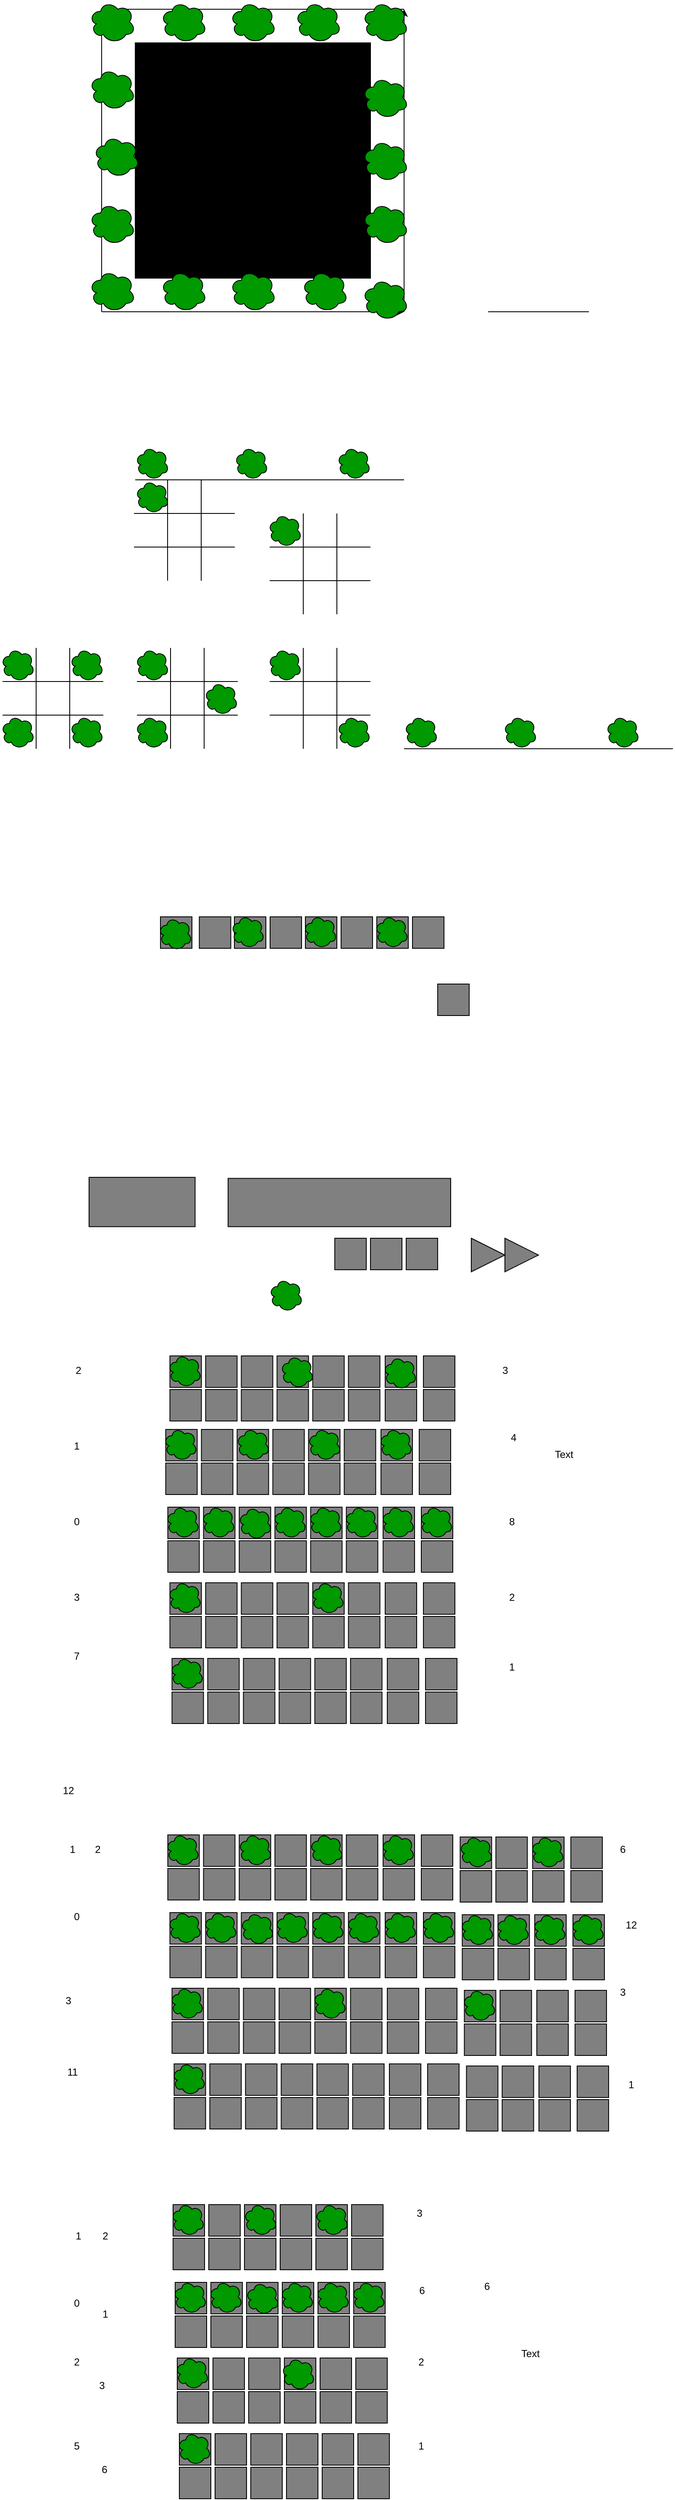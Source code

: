 <mxfile version="14.2.9" type="github"><diagram id="iFqCwldPEiSdnSA5-2cK" name="Page-1"><mxGraphModel dx="981" dy="526" grid="1" gridSize="10" guides="1" tooltips="1" connect="1" arrows="1" fold="1" page="1" pageScale="1" pageWidth="850" pageHeight="1100" math="0" shadow="0"><root><mxCell id="0"/><mxCell id="1" parent="0"/><mxCell id="OGuZKl3TxOXkcneZ_q1p-1" value="" style="endArrow=classic;html=1;" edge="1" parent="1"><mxGeometry width="50" height="50" relative="1" as="geometry"><mxPoint x="160" y="520" as="sourcePoint"/><mxPoint x="520" y="520" as="targetPoint"/></mxGeometry></mxCell><mxCell id="OGuZKl3TxOXkcneZ_q1p-2" value="" style="endArrow=classic;html=1;" edge="1" parent="1"><mxGeometry width="50" height="50" relative="1" as="geometry"><mxPoint x="160" y="520" as="sourcePoint"/><mxPoint x="160" y="160" as="targetPoint"/></mxGeometry></mxCell><mxCell id="OGuZKl3TxOXkcneZ_q1p-3" value="" style="endArrow=none;html=1;" edge="1" parent="1"><mxGeometry width="50" height="50" relative="1" as="geometry"><mxPoint x="620" y="520" as="sourcePoint"/><mxPoint x="740" y="520" as="targetPoint"/></mxGeometry></mxCell><mxCell id="OGuZKl3TxOXkcneZ_q1p-4" value="" style="endArrow=none;html=1;" edge="1" parent="1"><mxGeometry width="50" height="50" relative="1" as="geometry"><mxPoint x="160" y="160" as="sourcePoint"/><mxPoint x="520" y="160" as="targetPoint"/></mxGeometry></mxCell><mxCell id="OGuZKl3TxOXkcneZ_q1p-5" value="" style="endArrow=classic;html=1;" edge="1" parent="1"><mxGeometry width="50" height="50" relative="1" as="geometry"><mxPoint x="520" y="520" as="sourcePoint"/><mxPoint x="520" y="160" as="targetPoint"/></mxGeometry></mxCell><mxCell id="OGuZKl3TxOXkcneZ_q1p-6" value="" style="whiteSpace=wrap;html=1;aspect=fixed;fillColor=#000000;" vertex="1" parent="1"><mxGeometry x="200" y="200" width="280" height="280" as="geometry"/></mxCell><mxCell id="OGuZKl3TxOXkcneZ_q1p-8" value="" style="ellipse;shape=cloud;whiteSpace=wrap;html=1;fillColor=#009900;" vertex="1" parent="1"><mxGeometry x="470" y="150" width="55" height="50" as="geometry"/></mxCell><mxCell id="OGuZKl3TxOXkcneZ_q1p-9" value="" style="ellipse;shape=cloud;whiteSpace=wrap;html=1;fillColor=#009900;" vertex="1" parent="1"><mxGeometry x="470" y="240" width="55" height="50" as="geometry"/></mxCell><mxCell id="OGuZKl3TxOXkcneZ_q1p-10" value="" style="ellipse;shape=cloud;whiteSpace=wrap;html=1;fillColor=#009900;" vertex="1" parent="1"><mxGeometry x="470" y="315" width="55" height="50" as="geometry"/></mxCell><mxCell id="OGuZKl3TxOXkcneZ_q1p-11" value="" style="ellipse;shape=cloud;whiteSpace=wrap;html=1;fillColor=#009900;" vertex="1" parent="1"><mxGeometry x="470" y="390" width="55" height="50" as="geometry"/></mxCell><mxCell id="OGuZKl3TxOXkcneZ_q1p-12" value="" style="ellipse;shape=cloud;whiteSpace=wrap;html=1;fillColor=#009900;" vertex="1" parent="1"><mxGeometry x="470" y="480" width="55" height="50" as="geometry"/></mxCell><mxCell id="OGuZKl3TxOXkcneZ_q1p-13" value="" style="ellipse;shape=cloud;whiteSpace=wrap;html=1;fillColor=#009900;" vertex="1" parent="1"><mxGeometry x="398" y="470" width="55" height="50" as="geometry"/></mxCell><mxCell id="OGuZKl3TxOXkcneZ_q1p-14" value="" style="ellipse;shape=cloud;whiteSpace=wrap;html=1;fillColor=#009900;" vertex="1" parent="1"><mxGeometry x="312.5" y="470" width="55" height="50" as="geometry"/></mxCell><mxCell id="OGuZKl3TxOXkcneZ_q1p-15" value="" style="ellipse;shape=cloud;whiteSpace=wrap;html=1;fillColor=#009900;" vertex="1" parent="1"><mxGeometry x="230" y="470" width="55" height="50" as="geometry"/></mxCell><mxCell id="OGuZKl3TxOXkcneZ_q1p-16" value="" style="ellipse;shape=cloud;whiteSpace=wrap;html=1;fillColor=#009900;" vertex="1" parent="1"><mxGeometry x="145" y="470" width="55" height="50" as="geometry"/></mxCell><mxCell id="OGuZKl3TxOXkcneZ_q1p-17" value="" style="ellipse;shape=cloud;whiteSpace=wrap;html=1;fillColor=#009900;" vertex="1" parent="1"><mxGeometry x="145" y="390" width="55" height="50" as="geometry"/></mxCell><mxCell id="OGuZKl3TxOXkcneZ_q1p-18" value="" style="ellipse;shape=cloud;whiteSpace=wrap;html=1;fillColor=#009900;" vertex="1" parent="1"><mxGeometry x="150" y="310" width="55" height="50" as="geometry"/></mxCell><mxCell id="OGuZKl3TxOXkcneZ_q1p-19" value="" style="ellipse;shape=cloud;whiteSpace=wrap;html=1;fillColor=#009900;" vertex="1" parent="1"><mxGeometry x="145" y="230" width="55" height="50" as="geometry"/></mxCell><mxCell id="OGuZKl3TxOXkcneZ_q1p-20" value="" style="ellipse;shape=cloud;whiteSpace=wrap;html=1;fillColor=#009900;" vertex="1" parent="1"><mxGeometry x="145" y="150" width="55" height="50" as="geometry"/></mxCell><mxCell id="OGuZKl3TxOXkcneZ_q1p-21" value="" style="ellipse;shape=cloud;whiteSpace=wrap;html=1;fillColor=#009900;" vertex="1" parent="1"><mxGeometry x="230" y="150" width="55" height="50" as="geometry"/></mxCell><mxCell id="OGuZKl3TxOXkcneZ_q1p-22" value="" style="ellipse;shape=cloud;whiteSpace=wrap;html=1;fillColor=#009900;" vertex="1" parent="1"><mxGeometry x="312.5" y="150" width="55" height="50" as="geometry"/></mxCell><mxCell id="OGuZKl3TxOXkcneZ_q1p-23" value="" style="ellipse;shape=cloud;whiteSpace=wrap;html=1;fillColor=#009900;" vertex="1" parent="1"><mxGeometry x="390" y="150" width="55" height="50" as="geometry"/></mxCell><mxCell id="OGuZKl3TxOXkcneZ_q1p-25" value="" style="endArrow=none;html=1;" edge="1" parent="1"><mxGeometry width="50" height="50" relative="1" as="geometry"><mxPoint x="400" y="880" as="sourcePoint"/><mxPoint x="400" y="760" as="targetPoint"/></mxGeometry></mxCell><mxCell id="OGuZKl3TxOXkcneZ_q1p-27" value="" style="endArrow=none;html=1;" edge="1" parent="1"><mxGeometry width="50" height="50" relative="1" as="geometry"><mxPoint x="440" y="880" as="sourcePoint"/><mxPoint x="440" y="760" as="targetPoint"/></mxGeometry></mxCell><mxCell id="OGuZKl3TxOXkcneZ_q1p-28" value="" style="endArrow=none;html=1;" edge="1" parent="1"><mxGeometry width="50" height="50" relative="1" as="geometry"><mxPoint x="360" y="800" as="sourcePoint"/><mxPoint x="480" y="800" as="targetPoint"/></mxGeometry></mxCell><mxCell id="OGuZKl3TxOXkcneZ_q1p-29" value="" style="endArrow=none;html=1;" edge="1" parent="1"><mxGeometry width="50" height="50" relative="1" as="geometry"><mxPoint x="360" y="840" as="sourcePoint"/><mxPoint x="480" y="840" as="targetPoint"/></mxGeometry></mxCell><mxCell id="OGuZKl3TxOXkcneZ_q1p-42" value="" style="endArrow=none;html=1;" edge="1" parent="1"><mxGeometry width="50" height="50" relative="1" as="geometry"><mxPoint x="82" y="1040" as="sourcePoint"/><mxPoint x="82" y="920" as="targetPoint"/></mxGeometry></mxCell><mxCell id="OGuZKl3TxOXkcneZ_q1p-43" value="" style="endArrow=none;html=1;" edge="1" parent="1"><mxGeometry width="50" height="50" relative="1" as="geometry"><mxPoint x="122" y="1040" as="sourcePoint"/><mxPoint x="122" y="920" as="targetPoint"/></mxGeometry></mxCell><mxCell id="OGuZKl3TxOXkcneZ_q1p-44" value="" style="endArrow=none;html=1;" edge="1" parent="1"><mxGeometry width="50" height="50" relative="1" as="geometry"><mxPoint x="42" y="960" as="sourcePoint"/><mxPoint x="162" y="960" as="targetPoint"/></mxGeometry></mxCell><mxCell id="OGuZKl3TxOXkcneZ_q1p-45" value="" style="endArrow=none;html=1;" edge="1" parent="1"><mxGeometry width="50" height="50" relative="1" as="geometry"><mxPoint x="42" y="1000" as="sourcePoint"/><mxPoint x="162" y="1000" as="targetPoint"/></mxGeometry></mxCell><mxCell id="OGuZKl3TxOXkcneZ_q1p-46" value="" style="ellipse;shape=cloud;whiteSpace=wrap;html=1;fillColor=#009900;" vertex="1" parent="1"><mxGeometry x="122" y="920" width="40" height="40" as="geometry"/></mxCell><mxCell id="OGuZKl3TxOXkcneZ_q1p-47" value="" style="ellipse;shape=cloud;whiteSpace=wrap;html=1;fillColor=#009900;" vertex="1" parent="1"><mxGeometry x="40" y="920" width="40" height="40" as="geometry"/></mxCell><mxCell id="OGuZKl3TxOXkcneZ_q1p-48" value="" style="ellipse;shape=cloud;whiteSpace=wrap;html=1;fillColor=#009900;" vertex="1" parent="1"><mxGeometry x="122" y="1000" width="40" height="40" as="geometry"/></mxCell><mxCell id="OGuZKl3TxOXkcneZ_q1p-49" value="" style="ellipse;shape=cloud;whiteSpace=wrap;html=1;fillColor=#009900;" vertex="1" parent="1"><mxGeometry x="40" y="1000" width="40" height="40" as="geometry"/></mxCell><mxCell id="OGuZKl3TxOXkcneZ_q1p-54" value="" style="endArrow=none;html=1;" edge="1" parent="1"><mxGeometry width="50" height="50" relative="1" as="geometry"><mxPoint x="242" y="1040" as="sourcePoint"/><mxPoint x="242" y="920" as="targetPoint"/></mxGeometry></mxCell><mxCell id="OGuZKl3TxOXkcneZ_q1p-55" value="" style="endArrow=none;html=1;" edge="1" parent="1"><mxGeometry width="50" height="50" relative="1" as="geometry"><mxPoint x="282" y="1040" as="sourcePoint"/><mxPoint x="282" y="920" as="targetPoint"/></mxGeometry></mxCell><mxCell id="OGuZKl3TxOXkcneZ_q1p-56" value="" style="endArrow=none;html=1;" edge="1" parent="1"><mxGeometry width="50" height="50" relative="1" as="geometry"><mxPoint x="202" y="960" as="sourcePoint"/><mxPoint x="322" y="960" as="targetPoint"/></mxGeometry></mxCell><mxCell id="OGuZKl3TxOXkcneZ_q1p-57" value="" style="endArrow=none;html=1;" edge="1" parent="1"><mxGeometry width="50" height="50" relative="1" as="geometry"><mxPoint x="202" y="1000" as="sourcePoint"/><mxPoint x="322" y="1000" as="targetPoint"/></mxGeometry></mxCell><mxCell id="OGuZKl3TxOXkcneZ_q1p-58" value="" style="ellipse;shape=cloud;whiteSpace=wrap;html=1;fillColor=#009900;" vertex="1" parent="1"><mxGeometry x="200" y="920" width="40" height="40" as="geometry"/></mxCell><mxCell id="OGuZKl3TxOXkcneZ_q1p-59" value="" style="ellipse;shape=cloud;whiteSpace=wrap;html=1;fillColor=#009900;" vertex="1" parent="1"><mxGeometry x="282" y="960" width="40" height="40" as="geometry"/></mxCell><mxCell id="OGuZKl3TxOXkcneZ_q1p-60" value="" style="ellipse;shape=cloud;whiteSpace=wrap;html=1;fillColor=#009900;" vertex="1" parent="1"><mxGeometry x="200" y="1000" width="40" height="40" as="geometry"/></mxCell><mxCell id="OGuZKl3TxOXkcneZ_q1p-61" value="" style="ellipse;shape=cloud;whiteSpace=wrap;html=1;fillColor=#009900;" vertex="1" parent="1"><mxGeometry x="358" y="760" width="40" height="40" as="geometry"/></mxCell><mxCell id="OGuZKl3TxOXkcneZ_q1p-70" value="" style="endArrow=none;html=1;" edge="1" parent="1"><mxGeometry width="50" height="50" relative="1" as="geometry"><mxPoint x="400" y="1040" as="sourcePoint"/><mxPoint x="400" y="920" as="targetPoint"/></mxGeometry></mxCell><mxCell id="OGuZKl3TxOXkcneZ_q1p-71" value="" style="endArrow=none;html=1;" edge="1" parent="1"><mxGeometry width="50" height="50" relative="1" as="geometry"><mxPoint x="440" y="1040" as="sourcePoint"/><mxPoint x="440" y="920" as="targetPoint"/></mxGeometry></mxCell><mxCell id="OGuZKl3TxOXkcneZ_q1p-72" value="" style="endArrow=none;html=1;" edge="1" parent="1"><mxGeometry width="50" height="50" relative="1" as="geometry"><mxPoint x="360" y="960" as="sourcePoint"/><mxPoint x="480" y="960" as="targetPoint"/></mxGeometry></mxCell><mxCell id="OGuZKl3TxOXkcneZ_q1p-73" value="" style="endArrow=none;html=1;" edge="1" parent="1"><mxGeometry width="50" height="50" relative="1" as="geometry"><mxPoint x="360" y="1000" as="sourcePoint"/><mxPoint x="480" y="1000" as="targetPoint"/></mxGeometry></mxCell><mxCell id="OGuZKl3TxOXkcneZ_q1p-74" value="" style="ellipse;shape=cloud;whiteSpace=wrap;html=1;fillColor=#009900;" vertex="1" parent="1"><mxGeometry x="358" y="920" width="40" height="40" as="geometry"/></mxCell><mxCell id="OGuZKl3TxOXkcneZ_q1p-75" value="" style="ellipse;shape=cloud;whiteSpace=wrap;html=1;fillColor=#009900;" vertex="1" parent="1"><mxGeometry x="440" y="1000" width="40" height="40" as="geometry"/></mxCell><mxCell id="OGuZKl3TxOXkcneZ_q1p-76" value="" style="ellipse;shape=cloud;whiteSpace=wrap;html=1;fillColor=#009900;" vertex="1" parent="1"><mxGeometry x="200" y="680" width="40" height="40" as="geometry"/></mxCell><mxCell id="OGuZKl3TxOXkcneZ_q1p-77" value="" style="endArrow=none;html=1;" edge="1" parent="1"><mxGeometry width="50" height="50" relative="1" as="geometry"><mxPoint x="200" y="720" as="sourcePoint"/><mxPoint x="520" y="720" as="targetPoint"/></mxGeometry></mxCell><mxCell id="OGuZKl3TxOXkcneZ_q1p-78" value="" style="ellipse;shape=cloud;whiteSpace=wrap;html=1;fillColor=#009900;" vertex="1" parent="1"><mxGeometry x="318" y="680" width="40" height="40" as="geometry"/></mxCell><mxCell id="OGuZKl3TxOXkcneZ_q1p-80" value="" style="ellipse;shape=cloud;whiteSpace=wrap;html=1;fillColor=#009900;" vertex="1" parent="1"><mxGeometry x="440" y="680" width="40" height="40" as="geometry"/></mxCell><mxCell id="OGuZKl3TxOXkcneZ_q1p-81" value="" style="ellipse;shape=cloud;whiteSpace=wrap;html=1;fillColor=#009900;" vertex="1" parent="1"><mxGeometry x="520" y="1000" width="40" height="40" as="geometry"/></mxCell><mxCell id="OGuZKl3TxOXkcneZ_q1p-82" value="" style="endArrow=none;html=1;" edge="1" parent="1"><mxGeometry width="50" height="50" relative="1" as="geometry"><mxPoint x="520" y="1040" as="sourcePoint"/><mxPoint x="840" y="1040" as="targetPoint"/></mxGeometry></mxCell><mxCell id="OGuZKl3TxOXkcneZ_q1p-83" value="" style="ellipse;shape=cloud;whiteSpace=wrap;html=1;fillColor=#009900;" vertex="1" parent="1"><mxGeometry x="638" y="1000" width="40" height="40" as="geometry"/></mxCell><mxCell id="OGuZKl3TxOXkcneZ_q1p-84" value="" style="ellipse;shape=cloud;whiteSpace=wrap;html=1;fillColor=#009900;" vertex="1" parent="1"><mxGeometry x="760" y="1000" width="40" height="40" as="geometry"/></mxCell><mxCell id="OGuZKl3TxOXkcneZ_q1p-85" value="" style="endArrow=none;html=1;" edge="1" parent="1"><mxGeometry width="50" height="50" relative="1" as="geometry"><mxPoint x="238.5" y="840" as="sourcePoint"/><mxPoint x="238.5" y="720" as="targetPoint"/></mxGeometry></mxCell><mxCell id="OGuZKl3TxOXkcneZ_q1p-86" value="" style="endArrow=none;html=1;" edge="1" parent="1"><mxGeometry width="50" height="50" relative="1" as="geometry"><mxPoint x="278.5" y="840" as="sourcePoint"/><mxPoint x="278.5" y="720" as="targetPoint"/></mxGeometry></mxCell><mxCell id="OGuZKl3TxOXkcneZ_q1p-87" value="" style="endArrow=none;html=1;" edge="1" parent="1"><mxGeometry width="50" height="50" relative="1" as="geometry"><mxPoint x="198.5" y="760" as="sourcePoint"/><mxPoint x="318.5" y="760" as="targetPoint"/></mxGeometry></mxCell><mxCell id="OGuZKl3TxOXkcneZ_q1p-88" value="" style="endArrow=none;html=1;" edge="1" parent="1"><mxGeometry width="50" height="50" relative="1" as="geometry"><mxPoint x="198.5" y="800" as="sourcePoint"/><mxPoint x="318.5" y="800" as="targetPoint"/></mxGeometry></mxCell><mxCell id="OGuZKl3TxOXkcneZ_q1p-89" value="" style="ellipse;shape=cloud;whiteSpace=wrap;html=1;fillColor=#009900;" vertex="1" parent="1"><mxGeometry x="200" y="720" width="40" height="40" as="geometry"/></mxCell><mxCell id="OGuZKl3TxOXkcneZ_q1p-90" value="" style="whiteSpace=wrap;html=1;aspect=fixed;fillColor=#808080;" vertex="1" parent="1"><mxGeometry x="230" y="1240" width="37.5" height="37.5" as="geometry"/></mxCell><mxCell id="OGuZKl3TxOXkcneZ_q1p-91" value="" style="whiteSpace=wrap;html=1;aspect=fixed;fillColor=#808080;" vertex="1" parent="1"><mxGeometry x="276.25" y="1240" width="37.5" height="37.5" as="geometry"/></mxCell><mxCell id="OGuZKl3TxOXkcneZ_q1p-92" value="" style="whiteSpace=wrap;html=1;aspect=fixed;fillColor=#808080;" vertex="1" parent="1"><mxGeometry x="318" y="1240" width="37.5" height="37.5" as="geometry"/></mxCell><mxCell id="OGuZKl3TxOXkcneZ_q1p-93" value="" style="whiteSpace=wrap;html=1;aspect=fixed;fillColor=#808080;" vertex="1" parent="1"><mxGeometry x="360.5" y="1240" width="37.5" height="37.5" as="geometry"/></mxCell><mxCell id="OGuZKl3TxOXkcneZ_q1p-94" value="" style="whiteSpace=wrap;html=1;aspect=fixed;fillColor=#808080;" vertex="1" parent="1"><mxGeometry x="402.5" y="1240" width="37.5" height="37.5" as="geometry"/></mxCell><mxCell id="OGuZKl3TxOXkcneZ_q1p-95" value="" style="whiteSpace=wrap;html=1;aspect=fixed;fillColor=#808080;" vertex="1" parent="1"><mxGeometry x="445" y="1240" width="37.5" height="37.5" as="geometry"/></mxCell><mxCell id="OGuZKl3TxOXkcneZ_q1p-96" value="" style="whiteSpace=wrap;html=1;aspect=fixed;fillColor=#808080;" vertex="1" parent="1"><mxGeometry x="487.5" y="1240" width="37.5" height="37.5" as="geometry"/></mxCell><mxCell id="OGuZKl3TxOXkcneZ_q1p-97" value="" style="whiteSpace=wrap;html=1;aspect=fixed;fillColor=#808080;" vertex="1" parent="1"><mxGeometry x="530" y="1240" width="37.5" height="37.5" as="geometry"/></mxCell><mxCell id="OGuZKl3TxOXkcneZ_q1p-98" value="" style="ellipse;shape=cloud;whiteSpace=wrap;html=1;fillColor=#009900;" vertex="1" parent="1"><mxGeometry x="227.5" y="1240" width="40" height="40" as="geometry"/></mxCell><mxCell id="OGuZKl3TxOXkcneZ_q1p-99" value="" style="ellipse;shape=cloud;whiteSpace=wrap;html=1;fillColor=#009900;" vertex="1" parent="1"><mxGeometry x="313.75" y="1237.5" width="40" height="40" as="geometry"/></mxCell><mxCell id="OGuZKl3TxOXkcneZ_q1p-100" value="" style="ellipse;shape=cloud;whiteSpace=wrap;html=1;fillColor=#009900;" vertex="1" parent="1"><mxGeometry x="485" y="1237.5" width="40" height="40" as="geometry"/></mxCell><mxCell id="OGuZKl3TxOXkcneZ_q1p-101" value="" style="ellipse;shape=cloud;whiteSpace=wrap;html=1;fillColor=#009900;" vertex="1" parent="1"><mxGeometry x="400" y="1237.5" width="40" height="40" as="geometry"/></mxCell><mxCell id="OGuZKl3TxOXkcneZ_q1p-103" value="" style="whiteSpace=wrap;html=1;aspect=fixed;fillColor=#808080;" vertex="1" parent="1"><mxGeometry x="560" y="1320" width="37.5" height="37.5" as="geometry"/></mxCell><mxCell id="OGuZKl3TxOXkcneZ_q1p-110" value="" style="whiteSpace=wrap;html=1;aspect=fixed;fillColor=#808080;" vertex="1" parent="1"><mxGeometry x="437.5" y="1622.5" width="37.5" height="37.5" as="geometry"/></mxCell><mxCell id="OGuZKl3TxOXkcneZ_q1p-111" value="" style="whiteSpace=wrap;html=1;aspect=fixed;fillColor=#808080;" vertex="1" parent="1"><mxGeometry x="480" y="1622.5" width="37.5" height="37.5" as="geometry"/></mxCell><mxCell id="OGuZKl3TxOXkcneZ_q1p-112" value="" style="whiteSpace=wrap;html=1;aspect=fixed;fillColor=#808080;" vertex="1" parent="1"><mxGeometry x="522.5" y="1622.5" width="37.5" height="37.5" as="geometry"/></mxCell><mxCell id="OGuZKl3TxOXkcneZ_q1p-115" value="" style="ellipse;shape=cloud;whiteSpace=wrap;html=1;fillColor=#009900;" vertex="1" parent="1"><mxGeometry x="359.25" y="1670" width="40" height="40" as="geometry"/></mxCell><mxCell id="OGuZKl3TxOXkcneZ_q1p-118" value="" style="rounded=0;whiteSpace=wrap;html=1;fillColor=#808080;" vertex="1" parent="1"><mxGeometry x="310.5" y="1551.25" width="265" height="57.5" as="geometry"/></mxCell><mxCell id="OGuZKl3TxOXkcneZ_q1p-119" value="" style="rounded=0;whiteSpace=wrap;html=1;fillColor=#808080;" vertex="1" parent="1"><mxGeometry x="145" y="1550.0" width="126.25" height="58.75" as="geometry"/></mxCell><mxCell id="OGuZKl3TxOXkcneZ_q1p-121" value="" style="triangle;whiteSpace=wrap;html=1;fillColor=#808080;" vertex="1" parent="1"><mxGeometry x="640" y="1622.5" width="40" height="40" as="geometry"/></mxCell><mxCell id="OGuZKl3TxOXkcneZ_q1p-123" value="" style="triangle;whiteSpace=wrap;html=1;fillColor=#808080;" vertex="1" parent="1"><mxGeometry x="600" y="1622.5" width="40" height="40" as="geometry"/></mxCell><mxCell id="OGuZKl3TxOXkcneZ_q1p-125" value="" style="whiteSpace=wrap;html=1;aspect=fixed;fillColor=#808080;" vertex="1" parent="1"><mxGeometry x="236.25" y="1890" width="37.5" height="37.5" as="geometry"/></mxCell><mxCell id="OGuZKl3TxOXkcneZ_q1p-126" value="" style="whiteSpace=wrap;html=1;aspect=fixed;fillColor=#808080;" vertex="1" parent="1"><mxGeometry x="278.75" y="1890" width="37.5" height="37.5" as="geometry"/></mxCell><mxCell id="OGuZKl3TxOXkcneZ_q1p-127" value="" style="whiteSpace=wrap;html=1;aspect=fixed;fillColor=#808080;" vertex="1" parent="1"><mxGeometry x="321.25" y="1890" width="37.5" height="37.5" as="geometry"/></mxCell><mxCell id="OGuZKl3TxOXkcneZ_q1p-128" value="" style="whiteSpace=wrap;html=1;aspect=fixed;fillColor=#808080;" vertex="1" parent="1"><mxGeometry x="363.75" y="1890" width="37.5" height="37.5" as="geometry"/></mxCell><mxCell id="OGuZKl3TxOXkcneZ_q1p-129" value="" style="whiteSpace=wrap;html=1;aspect=fixed;fillColor=#808080;" vertex="1" parent="1"><mxGeometry x="406.25" y="1890" width="37.5" height="37.5" as="geometry"/></mxCell><mxCell id="OGuZKl3TxOXkcneZ_q1p-130" value="" style="whiteSpace=wrap;html=1;aspect=fixed;fillColor=#808080;" vertex="1" parent="1"><mxGeometry x="448.75" y="1890" width="37.5" height="37.5" as="geometry"/></mxCell><mxCell id="OGuZKl3TxOXkcneZ_q1p-131" value="" style="whiteSpace=wrap;html=1;aspect=fixed;fillColor=#808080;" vertex="1" parent="1"><mxGeometry x="492.5" y="1890" width="37.5" height="37.5" as="geometry"/></mxCell><mxCell id="OGuZKl3TxOXkcneZ_q1p-132" value="" style="whiteSpace=wrap;html=1;aspect=fixed;fillColor=#808080;" vertex="1" parent="1"><mxGeometry x="538" y="1890" width="37.5" height="37.5" as="geometry"/></mxCell><mxCell id="OGuZKl3TxOXkcneZ_q1p-134" value="" style="whiteSpace=wrap;html=1;aspect=fixed;fillColor=#808080;" vertex="1" parent="1"><mxGeometry x="236.25" y="1850" width="37.5" height="37.5" as="geometry"/></mxCell><mxCell id="OGuZKl3TxOXkcneZ_q1p-135" value="" style="whiteSpace=wrap;html=1;aspect=fixed;fillColor=#808080;" vertex="1" parent="1"><mxGeometry x="278.75" y="1850" width="37.5" height="37.5" as="geometry"/></mxCell><mxCell id="OGuZKl3TxOXkcneZ_q1p-136" value="" style="whiteSpace=wrap;html=1;aspect=fixed;fillColor=#808080;" vertex="1" parent="1"><mxGeometry x="321.25" y="1850" width="37.5" height="37.5" as="geometry"/></mxCell><mxCell id="OGuZKl3TxOXkcneZ_q1p-137" value="" style="whiteSpace=wrap;html=1;aspect=fixed;fillColor=#808080;" vertex="1" parent="1"><mxGeometry x="363.75" y="1850" width="37.5" height="37.5" as="geometry"/></mxCell><mxCell id="OGuZKl3TxOXkcneZ_q1p-138" value="" style="whiteSpace=wrap;html=1;aspect=fixed;fillColor=#808080;" vertex="1" parent="1"><mxGeometry x="406.25" y="1850" width="37.5" height="37.5" as="geometry"/></mxCell><mxCell id="OGuZKl3TxOXkcneZ_q1p-139" value="" style="whiteSpace=wrap;html=1;aspect=fixed;fillColor=#808080;" vertex="1" parent="1"><mxGeometry x="448.75" y="1850" width="37.5" height="37.5" as="geometry"/></mxCell><mxCell id="OGuZKl3TxOXkcneZ_q1p-140" value="" style="whiteSpace=wrap;html=1;aspect=fixed;fillColor=#808080;" vertex="1" parent="1"><mxGeometry x="492.5" y="1850" width="37.5" height="37.5" as="geometry"/></mxCell><mxCell id="OGuZKl3TxOXkcneZ_q1p-141" value="" style="whiteSpace=wrap;html=1;aspect=fixed;fillColor=#808080;" vertex="1" parent="1"><mxGeometry x="538" y="1850" width="37.5" height="37.5" as="geometry"/></mxCell><mxCell id="OGuZKl3TxOXkcneZ_q1p-142" value="" style="ellipse;shape=cloud;whiteSpace=wrap;html=1;fillColor=#009900;" vertex="1" parent="1"><mxGeometry x="233.75" y="1847.5" width="40" height="40" as="geometry"/></mxCell><mxCell id="OGuZKl3TxOXkcneZ_q1p-143" value="" style="ellipse;shape=cloud;whiteSpace=wrap;html=1;fillColor=#009900;" vertex="1" parent="1"><mxGeometry x="320" y="1847.5" width="40" height="40" as="geometry"/></mxCell><mxCell id="OGuZKl3TxOXkcneZ_q1p-144" value="" style="ellipse;shape=cloud;whiteSpace=wrap;html=1;fillColor=#009900;" vertex="1" parent="1"><mxGeometry x="405" y="1847.5" width="40" height="40" as="geometry"/></mxCell><mxCell id="OGuZKl3TxOXkcneZ_q1p-145" value="" style="ellipse;shape=cloud;whiteSpace=wrap;html=1;fillColor=#009900;" vertex="1" parent="1"><mxGeometry x="490" y="1847.5" width="40" height="40" as="geometry"/></mxCell><mxCell id="OGuZKl3TxOXkcneZ_q1p-146" value="" style="whiteSpace=wrap;html=1;aspect=fixed;fillColor=#808080;" vertex="1" parent="1"><mxGeometry x="238.75" y="1982.5" width="37.5" height="37.5" as="geometry"/></mxCell><mxCell id="OGuZKl3TxOXkcneZ_q1p-147" value="" style="whiteSpace=wrap;html=1;aspect=fixed;fillColor=#808080;" vertex="1" parent="1"><mxGeometry x="281.25" y="1982.5" width="37.5" height="37.5" as="geometry"/></mxCell><mxCell id="OGuZKl3TxOXkcneZ_q1p-148" value="" style="whiteSpace=wrap;html=1;aspect=fixed;fillColor=#808080;" vertex="1" parent="1"><mxGeometry x="323.75" y="1982.5" width="37.5" height="37.5" as="geometry"/></mxCell><mxCell id="OGuZKl3TxOXkcneZ_q1p-149" value="" style="whiteSpace=wrap;html=1;aspect=fixed;fillColor=#808080;" vertex="1" parent="1"><mxGeometry x="366.25" y="1982.5" width="37.5" height="37.5" as="geometry"/></mxCell><mxCell id="OGuZKl3TxOXkcneZ_q1p-150" value="" style="whiteSpace=wrap;html=1;aspect=fixed;fillColor=#808080;" vertex="1" parent="1"><mxGeometry x="408.75" y="1982.5" width="37.5" height="37.5" as="geometry"/></mxCell><mxCell id="OGuZKl3TxOXkcneZ_q1p-151" value="" style="whiteSpace=wrap;html=1;aspect=fixed;fillColor=#808080;" vertex="1" parent="1"><mxGeometry x="451.25" y="1982.5" width="37.5" height="37.5" as="geometry"/></mxCell><mxCell id="OGuZKl3TxOXkcneZ_q1p-152" value="" style="whiteSpace=wrap;html=1;aspect=fixed;fillColor=#808080;" vertex="1" parent="1"><mxGeometry x="495" y="1982.5" width="37.5" height="37.5" as="geometry"/></mxCell><mxCell id="OGuZKl3TxOXkcneZ_q1p-153" value="" style="whiteSpace=wrap;html=1;aspect=fixed;fillColor=#808080;" vertex="1" parent="1"><mxGeometry x="540.5" y="1982.5" width="37.5" height="37.5" as="geometry"/></mxCell><mxCell id="OGuZKl3TxOXkcneZ_q1p-154" value="" style="whiteSpace=wrap;html=1;aspect=fixed;fillColor=#808080;" vertex="1" parent="1"><mxGeometry x="238.75" y="1942.5" width="37.5" height="37.5" as="geometry"/></mxCell><mxCell id="OGuZKl3TxOXkcneZ_q1p-155" value="" style="whiteSpace=wrap;html=1;aspect=fixed;fillColor=#808080;" vertex="1" parent="1"><mxGeometry x="281.25" y="1942.5" width="37.5" height="37.5" as="geometry"/></mxCell><mxCell id="OGuZKl3TxOXkcneZ_q1p-156" value="" style="whiteSpace=wrap;html=1;aspect=fixed;fillColor=#808080;" vertex="1" parent="1"><mxGeometry x="323.75" y="1942.5" width="37.5" height="37.5" as="geometry"/></mxCell><mxCell id="OGuZKl3TxOXkcneZ_q1p-157" value="" style="whiteSpace=wrap;html=1;aspect=fixed;fillColor=#808080;" vertex="1" parent="1"><mxGeometry x="366.25" y="1942.5" width="37.5" height="37.5" as="geometry"/></mxCell><mxCell id="OGuZKl3TxOXkcneZ_q1p-158" value="" style="whiteSpace=wrap;html=1;aspect=fixed;fillColor=#808080;" vertex="1" parent="1"><mxGeometry x="408.75" y="1942.5" width="37.5" height="37.5" as="geometry"/></mxCell><mxCell id="OGuZKl3TxOXkcneZ_q1p-159" value="" style="whiteSpace=wrap;html=1;aspect=fixed;fillColor=#808080;" vertex="1" parent="1"><mxGeometry x="451.25" y="1942.5" width="37.5" height="37.5" as="geometry"/></mxCell><mxCell id="OGuZKl3TxOXkcneZ_q1p-160" value="" style="whiteSpace=wrap;html=1;aspect=fixed;fillColor=#808080;" vertex="1" parent="1"><mxGeometry x="495" y="1942.5" width="37.5" height="37.5" as="geometry"/></mxCell><mxCell id="OGuZKl3TxOXkcneZ_q1p-161" value="" style="whiteSpace=wrap;html=1;aspect=fixed;fillColor=#808080;" vertex="1" parent="1"><mxGeometry x="540.5" y="1942.5" width="37.5" height="37.5" as="geometry"/></mxCell><mxCell id="OGuZKl3TxOXkcneZ_q1p-162" value="" style="ellipse;shape=cloud;whiteSpace=wrap;html=1;fillColor=#009900;" vertex="1" parent="1"><mxGeometry x="236.25" y="1940" width="40" height="40" as="geometry"/></mxCell><mxCell id="OGuZKl3TxOXkcneZ_q1p-163" value="" style="ellipse;shape=cloud;whiteSpace=wrap;html=1;fillColor=#009900;" vertex="1" parent="1"><mxGeometry x="278.75" y="1940" width="40" height="40" as="geometry"/></mxCell><mxCell id="OGuZKl3TxOXkcneZ_q1p-164" value="" style="ellipse;shape=cloud;whiteSpace=wrap;html=1;fillColor=#009900;" vertex="1" parent="1"><mxGeometry x="448.75" y="1940" width="40" height="40" as="geometry"/></mxCell><mxCell id="OGuZKl3TxOXkcneZ_q1p-165" value="" style="ellipse;shape=cloud;whiteSpace=wrap;html=1;fillColor=#009900;" vertex="1" parent="1"><mxGeometry x="492.5" y="1940" width="40" height="40" as="geometry"/></mxCell><mxCell id="OGuZKl3TxOXkcneZ_q1p-166" value="" style="ellipse;shape=cloud;whiteSpace=wrap;html=1;fillColor=#009900;" vertex="1" parent="1"><mxGeometry x="322.5" y="1941.25" width="40" height="40" as="geometry"/></mxCell><mxCell id="OGuZKl3TxOXkcneZ_q1p-167" value="" style="ellipse;shape=cloud;whiteSpace=wrap;html=1;fillColor=#009900;" vertex="1" parent="1"><mxGeometry x="363.75" y="1940" width="40" height="40" as="geometry"/></mxCell><mxCell id="OGuZKl3TxOXkcneZ_q1p-168" value="" style="ellipse;shape=cloud;whiteSpace=wrap;html=1;fillColor=#009900;" vertex="1" parent="1"><mxGeometry x="406.25" y="1940" width="40" height="40" as="geometry"/></mxCell><mxCell id="OGuZKl3TxOXkcneZ_q1p-171" value="" style="ellipse;shape=cloud;whiteSpace=wrap;html=1;fillColor=#009900;" vertex="1" parent="1"><mxGeometry x="538" y="1940" width="40" height="40" as="geometry"/></mxCell><mxCell id="OGuZKl3TxOXkcneZ_q1p-172" value="" style="whiteSpace=wrap;html=1;aspect=fixed;fillColor=#808080;" vertex="1" parent="1"><mxGeometry x="241.25" y="2072.5" width="37.5" height="37.5" as="geometry"/></mxCell><mxCell id="OGuZKl3TxOXkcneZ_q1p-173" value="" style="whiteSpace=wrap;html=1;aspect=fixed;fillColor=#808080;" vertex="1" parent="1"><mxGeometry x="283.75" y="2072.5" width="37.5" height="37.5" as="geometry"/></mxCell><mxCell id="OGuZKl3TxOXkcneZ_q1p-174" value="" style="whiteSpace=wrap;html=1;aspect=fixed;fillColor=#808080;" vertex="1" parent="1"><mxGeometry x="326.25" y="2072.5" width="37.5" height="37.5" as="geometry"/></mxCell><mxCell id="OGuZKl3TxOXkcneZ_q1p-175" value="" style="whiteSpace=wrap;html=1;aspect=fixed;fillColor=#808080;" vertex="1" parent="1"><mxGeometry x="368.75" y="2072.5" width="37.5" height="37.5" as="geometry"/></mxCell><mxCell id="OGuZKl3TxOXkcneZ_q1p-176" value="" style="whiteSpace=wrap;html=1;aspect=fixed;fillColor=#808080;" vertex="1" parent="1"><mxGeometry x="411.25" y="2072.5" width="37.5" height="37.5" as="geometry"/></mxCell><mxCell id="OGuZKl3TxOXkcneZ_q1p-177" value="" style="whiteSpace=wrap;html=1;aspect=fixed;fillColor=#808080;" vertex="1" parent="1"><mxGeometry x="453.75" y="2072.5" width="37.5" height="37.5" as="geometry"/></mxCell><mxCell id="OGuZKl3TxOXkcneZ_q1p-178" value="" style="whiteSpace=wrap;html=1;aspect=fixed;fillColor=#808080;" vertex="1" parent="1"><mxGeometry x="497.5" y="2072.5" width="37.5" height="37.5" as="geometry"/></mxCell><mxCell id="OGuZKl3TxOXkcneZ_q1p-179" value="" style="whiteSpace=wrap;html=1;aspect=fixed;fillColor=#808080;" vertex="1" parent="1"><mxGeometry x="543" y="2072.5" width="37.5" height="37.5" as="geometry"/></mxCell><mxCell id="OGuZKl3TxOXkcneZ_q1p-180" value="" style="whiteSpace=wrap;html=1;aspect=fixed;fillColor=#808080;" vertex="1" parent="1"><mxGeometry x="241.25" y="2032.5" width="37.5" height="37.5" as="geometry"/></mxCell><mxCell id="OGuZKl3TxOXkcneZ_q1p-181" value="" style="whiteSpace=wrap;html=1;aspect=fixed;fillColor=#808080;" vertex="1" parent="1"><mxGeometry x="283.75" y="2032.5" width="37.5" height="37.5" as="geometry"/></mxCell><mxCell id="OGuZKl3TxOXkcneZ_q1p-182" value="" style="whiteSpace=wrap;html=1;aspect=fixed;fillColor=#808080;" vertex="1" parent="1"><mxGeometry x="326.25" y="2032.5" width="37.5" height="37.5" as="geometry"/></mxCell><mxCell id="OGuZKl3TxOXkcneZ_q1p-183" value="" style="whiteSpace=wrap;html=1;aspect=fixed;fillColor=#808080;" vertex="1" parent="1"><mxGeometry x="368.75" y="2032.5" width="37.5" height="37.5" as="geometry"/></mxCell><mxCell id="OGuZKl3TxOXkcneZ_q1p-184" value="" style="whiteSpace=wrap;html=1;aspect=fixed;fillColor=#808080;" vertex="1" parent="1"><mxGeometry x="411.25" y="2032.5" width="37.5" height="37.5" as="geometry"/></mxCell><mxCell id="OGuZKl3TxOXkcneZ_q1p-185" value="" style="whiteSpace=wrap;html=1;aspect=fixed;fillColor=#808080;" vertex="1" parent="1"><mxGeometry x="453.75" y="2032.5" width="37.5" height="37.5" as="geometry"/></mxCell><mxCell id="OGuZKl3TxOXkcneZ_q1p-186" value="" style="whiteSpace=wrap;html=1;aspect=fixed;fillColor=#808080;" vertex="1" parent="1"><mxGeometry x="497.5" y="2032.5" width="37.5" height="37.5" as="geometry"/></mxCell><mxCell id="OGuZKl3TxOXkcneZ_q1p-187" value="" style="whiteSpace=wrap;html=1;aspect=fixed;fillColor=#808080;" vertex="1" parent="1"><mxGeometry x="543" y="2032.5" width="37.5" height="37.5" as="geometry"/></mxCell><mxCell id="OGuZKl3TxOXkcneZ_q1p-188" value="" style="ellipse;shape=cloud;whiteSpace=wrap;html=1;fillColor=#009900;" vertex="1" parent="1"><mxGeometry x="238.75" y="2030" width="40" height="40" as="geometry"/></mxCell><mxCell id="OGuZKl3TxOXkcneZ_q1p-194" value="" style="ellipse;shape=cloud;whiteSpace=wrap;html=1;fillColor=#009900;" vertex="1" parent="1"><mxGeometry x="408.75" y="2030" width="40" height="40" as="geometry"/></mxCell><mxCell id="OGuZKl3TxOXkcneZ_q1p-197" value="" style="whiteSpace=wrap;html=1;aspect=fixed;fillColor=#808080;" vertex="1" parent="1"><mxGeometry x="243.75" y="2162.5" width="37.5" height="37.5" as="geometry"/></mxCell><mxCell id="OGuZKl3TxOXkcneZ_q1p-198" value="" style="whiteSpace=wrap;html=1;aspect=fixed;fillColor=#808080;" vertex="1" parent="1"><mxGeometry x="286.25" y="2162.5" width="37.5" height="37.5" as="geometry"/></mxCell><mxCell id="OGuZKl3TxOXkcneZ_q1p-199" value="" style="whiteSpace=wrap;html=1;aspect=fixed;fillColor=#808080;" vertex="1" parent="1"><mxGeometry x="328.75" y="2162.5" width="37.5" height="37.5" as="geometry"/></mxCell><mxCell id="OGuZKl3TxOXkcneZ_q1p-200" value="" style="whiteSpace=wrap;html=1;aspect=fixed;fillColor=#808080;" vertex="1" parent="1"><mxGeometry x="371.25" y="2162.5" width="37.5" height="37.5" as="geometry"/></mxCell><mxCell id="OGuZKl3TxOXkcneZ_q1p-201" value="" style="whiteSpace=wrap;html=1;aspect=fixed;fillColor=#808080;" vertex="1" parent="1"><mxGeometry x="413.75" y="2162.5" width="37.5" height="37.5" as="geometry"/></mxCell><mxCell id="OGuZKl3TxOXkcneZ_q1p-202" value="" style="whiteSpace=wrap;html=1;aspect=fixed;fillColor=#808080;" vertex="1" parent="1"><mxGeometry x="456.25" y="2162.5" width="37.5" height="37.5" as="geometry"/></mxCell><mxCell id="OGuZKl3TxOXkcneZ_q1p-203" value="" style="whiteSpace=wrap;html=1;aspect=fixed;fillColor=#808080;" vertex="1" parent="1"><mxGeometry x="500" y="2162.5" width="37.5" height="37.5" as="geometry"/></mxCell><mxCell id="OGuZKl3TxOXkcneZ_q1p-204" value="" style="whiteSpace=wrap;html=1;aspect=fixed;fillColor=#808080;" vertex="1" parent="1"><mxGeometry x="545.5" y="2162.5" width="37.5" height="37.5" as="geometry"/></mxCell><mxCell id="OGuZKl3TxOXkcneZ_q1p-205" value="" style="whiteSpace=wrap;html=1;aspect=fixed;fillColor=#808080;" vertex="1" parent="1"><mxGeometry x="243.75" y="2122.5" width="37.5" height="37.5" as="geometry"/></mxCell><mxCell id="OGuZKl3TxOXkcneZ_q1p-206" value="" style="whiteSpace=wrap;html=1;aspect=fixed;fillColor=#808080;" vertex="1" parent="1"><mxGeometry x="286.25" y="2122.5" width="37.5" height="37.5" as="geometry"/></mxCell><mxCell id="OGuZKl3TxOXkcneZ_q1p-207" value="" style="whiteSpace=wrap;html=1;aspect=fixed;fillColor=#808080;" vertex="1" parent="1"><mxGeometry x="328.75" y="2122.5" width="37.5" height="37.5" as="geometry"/></mxCell><mxCell id="OGuZKl3TxOXkcneZ_q1p-208" value="" style="whiteSpace=wrap;html=1;aspect=fixed;fillColor=#808080;" vertex="1" parent="1"><mxGeometry x="371.25" y="2122.5" width="37.5" height="37.5" as="geometry"/></mxCell><mxCell id="OGuZKl3TxOXkcneZ_q1p-209" value="" style="whiteSpace=wrap;html=1;aspect=fixed;fillColor=#808080;" vertex="1" parent="1"><mxGeometry x="413.75" y="2122.5" width="37.5" height="37.5" as="geometry"/></mxCell><mxCell id="OGuZKl3TxOXkcneZ_q1p-210" value="" style="whiteSpace=wrap;html=1;aspect=fixed;fillColor=#808080;" vertex="1" parent="1"><mxGeometry x="456.25" y="2122.5" width="37.5" height="37.5" as="geometry"/></mxCell><mxCell id="OGuZKl3TxOXkcneZ_q1p-211" value="" style="whiteSpace=wrap;html=1;aspect=fixed;fillColor=#808080;" vertex="1" parent="1"><mxGeometry x="500" y="2122.5" width="37.5" height="37.5" as="geometry"/></mxCell><mxCell id="OGuZKl3TxOXkcneZ_q1p-212" value="" style="whiteSpace=wrap;html=1;aspect=fixed;fillColor=#808080;" vertex="1" parent="1"><mxGeometry x="545.5" y="2122.5" width="37.5" height="37.5" as="geometry"/></mxCell><mxCell id="OGuZKl3TxOXkcneZ_q1p-213" value="" style="ellipse;shape=cloud;whiteSpace=wrap;html=1;fillColor=#009900;" vertex="1" parent="1"><mxGeometry x="241.25" y="2120" width="40" height="40" as="geometry"/></mxCell><mxCell id="OGuZKl3TxOXkcneZ_q1p-217" value="4" style="text;html=1;align=center;verticalAlign=middle;resizable=0;points=[];autosize=1;" vertex="1" parent="1"><mxGeometry x="640" y="1850" width="20" height="20" as="geometry"/></mxCell><mxCell id="OGuZKl3TxOXkcneZ_q1p-236" value="8" style="text;html=1;align=center;verticalAlign=middle;resizable=0;points=[];autosize=1;" vertex="1" parent="1"><mxGeometry x="638" y="1950" width="20" height="20" as="geometry"/></mxCell><mxCell id="OGuZKl3TxOXkcneZ_q1p-237" value="2" style="text;html=1;align=center;verticalAlign=middle;resizable=0;points=[];autosize=1;" vertex="1" parent="1"><mxGeometry x="638" y="2040" width="20" height="20" as="geometry"/></mxCell><mxCell id="OGuZKl3TxOXkcneZ_q1p-238" value="1" style="text;html=1;align=center;verticalAlign=middle;resizable=0;points=[];autosize=1;" vertex="1" parent="1"><mxGeometry x="638" y="2122.5" width="20" height="20" as="geometry"/></mxCell><mxCell id="OGuZKl3TxOXkcneZ_q1p-239" value="" style="whiteSpace=wrap;html=1;aspect=fixed;fillColor=#808080;" vertex="1" parent="1"><mxGeometry x="238.75" y="2372.5" width="37.5" height="37.5" as="geometry"/></mxCell><mxCell id="OGuZKl3TxOXkcneZ_q1p-240" value="" style="whiteSpace=wrap;html=1;aspect=fixed;fillColor=#808080;" vertex="1" parent="1"><mxGeometry x="281.25" y="2372.5" width="37.5" height="37.5" as="geometry"/></mxCell><mxCell id="OGuZKl3TxOXkcneZ_q1p-241" value="" style="whiteSpace=wrap;html=1;aspect=fixed;fillColor=#808080;" vertex="1" parent="1"><mxGeometry x="323.75" y="2372.5" width="37.5" height="37.5" as="geometry"/></mxCell><mxCell id="OGuZKl3TxOXkcneZ_q1p-242" value="" style="whiteSpace=wrap;html=1;aspect=fixed;fillColor=#808080;" vertex="1" parent="1"><mxGeometry x="366.25" y="2372.5" width="37.5" height="37.5" as="geometry"/></mxCell><mxCell id="OGuZKl3TxOXkcneZ_q1p-243" value="" style="whiteSpace=wrap;html=1;aspect=fixed;fillColor=#808080;" vertex="1" parent="1"><mxGeometry x="408.75" y="2372.5" width="37.5" height="37.5" as="geometry"/></mxCell><mxCell id="OGuZKl3TxOXkcneZ_q1p-244" value="" style="whiteSpace=wrap;html=1;aspect=fixed;fillColor=#808080;" vertex="1" parent="1"><mxGeometry x="451.25" y="2372.5" width="37.5" height="37.5" as="geometry"/></mxCell><mxCell id="OGuZKl3TxOXkcneZ_q1p-245" value="" style="whiteSpace=wrap;html=1;aspect=fixed;fillColor=#808080;" vertex="1" parent="1"><mxGeometry x="495" y="2372.5" width="37.5" height="37.5" as="geometry"/></mxCell><mxCell id="OGuZKl3TxOXkcneZ_q1p-246" value="" style="whiteSpace=wrap;html=1;aspect=fixed;fillColor=#808080;" vertex="1" parent="1"><mxGeometry x="540.5" y="2372.5" width="37.5" height="37.5" as="geometry"/></mxCell><mxCell id="OGuZKl3TxOXkcneZ_q1p-247" value="" style="whiteSpace=wrap;html=1;aspect=fixed;fillColor=#808080;" vertex="1" parent="1"><mxGeometry x="238.75" y="2332.5" width="37.5" height="37.5" as="geometry"/></mxCell><mxCell id="OGuZKl3TxOXkcneZ_q1p-248" value="" style="whiteSpace=wrap;html=1;aspect=fixed;fillColor=#808080;" vertex="1" parent="1"><mxGeometry x="281.25" y="2332.5" width="37.5" height="37.5" as="geometry"/></mxCell><mxCell id="OGuZKl3TxOXkcneZ_q1p-249" value="" style="whiteSpace=wrap;html=1;aspect=fixed;fillColor=#808080;" vertex="1" parent="1"><mxGeometry x="323.75" y="2332.5" width="37.5" height="37.5" as="geometry"/></mxCell><mxCell id="OGuZKl3TxOXkcneZ_q1p-250" value="" style="whiteSpace=wrap;html=1;aspect=fixed;fillColor=#808080;" vertex="1" parent="1"><mxGeometry x="366.25" y="2332.5" width="37.5" height="37.5" as="geometry"/></mxCell><mxCell id="OGuZKl3TxOXkcneZ_q1p-251" value="" style="whiteSpace=wrap;html=1;aspect=fixed;fillColor=#808080;" vertex="1" parent="1"><mxGeometry x="408.75" y="2332.5" width="37.5" height="37.5" as="geometry"/></mxCell><mxCell id="OGuZKl3TxOXkcneZ_q1p-252" value="" style="whiteSpace=wrap;html=1;aspect=fixed;fillColor=#808080;" vertex="1" parent="1"><mxGeometry x="451.25" y="2332.5" width="37.5" height="37.5" as="geometry"/></mxCell><mxCell id="OGuZKl3TxOXkcneZ_q1p-253" value="" style="whiteSpace=wrap;html=1;aspect=fixed;fillColor=#808080;" vertex="1" parent="1"><mxGeometry x="495" y="2332.5" width="37.5" height="37.5" as="geometry"/></mxCell><mxCell id="OGuZKl3TxOXkcneZ_q1p-254" value="" style="whiteSpace=wrap;html=1;aspect=fixed;fillColor=#808080;" vertex="1" parent="1"><mxGeometry x="540.5" y="2332.5" width="37.5" height="37.5" as="geometry"/></mxCell><mxCell id="OGuZKl3TxOXkcneZ_q1p-255" value="" style="ellipse;shape=cloud;whiteSpace=wrap;html=1;fillColor=#009900;" vertex="1" parent="1"><mxGeometry x="236.25" y="2330" width="40" height="40" as="geometry"/></mxCell><mxCell id="OGuZKl3TxOXkcneZ_q1p-256" value="" style="ellipse;shape=cloud;whiteSpace=wrap;html=1;fillColor=#009900;" vertex="1" parent="1"><mxGeometry x="322.5" y="2330" width="40" height="40" as="geometry"/></mxCell><mxCell id="OGuZKl3TxOXkcneZ_q1p-257" value="" style="ellipse;shape=cloud;whiteSpace=wrap;html=1;fillColor=#009900;" vertex="1" parent="1"><mxGeometry x="407.5" y="2330" width="40" height="40" as="geometry"/></mxCell><mxCell id="OGuZKl3TxOXkcneZ_q1p-258" value="" style="ellipse;shape=cloud;whiteSpace=wrap;html=1;fillColor=#009900;" vertex="1" parent="1"><mxGeometry x="492.5" y="2330" width="40" height="40" as="geometry"/></mxCell><mxCell id="OGuZKl3TxOXkcneZ_q1p-259" value="" style="whiteSpace=wrap;html=1;aspect=fixed;fillColor=#808080;" vertex="1" parent="1"><mxGeometry x="241.25" y="2465" width="37.5" height="37.5" as="geometry"/></mxCell><mxCell id="OGuZKl3TxOXkcneZ_q1p-260" value="" style="whiteSpace=wrap;html=1;aspect=fixed;fillColor=#808080;" vertex="1" parent="1"><mxGeometry x="283.75" y="2465" width="37.5" height="37.5" as="geometry"/></mxCell><mxCell id="OGuZKl3TxOXkcneZ_q1p-261" value="" style="whiteSpace=wrap;html=1;aspect=fixed;fillColor=#808080;" vertex="1" parent="1"><mxGeometry x="326.25" y="2465" width="37.5" height="37.5" as="geometry"/></mxCell><mxCell id="OGuZKl3TxOXkcneZ_q1p-262" value="" style="whiteSpace=wrap;html=1;aspect=fixed;fillColor=#808080;" vertex="1" parent="1"><mxGeometry x="368.75" y="2465" width="37.5" height="37.5" as="geometry"/></mxCell><mxCell id="OGuZKl3TxOXkcneZ_q1p-263" value="" style="whiteSpace=wrap;html=1;aspect=fixed;fillColor=#808080;" vertex="1" parent="1"><mxGeometry x="411.25" y="2465" width="37.5" height="37.5" as="geometry"/></mxCell><mxCell id="OGuZKl3TxOXkcneZ_q1p-264" value="" style="whiteSpace=wrap;html=1;aspect=fixed;fillColor=#808080;" vertex="1" parent="1"><mxGeometry x="453.75" y="2465" width="37.5" height="37.5" as="geometry"/></mxCell><mxCell id="OGuZKl3TxOXkcneZ_q1p-265" value="" style="whiteSpace=wrap;html=1;aspect=fixed;fillColor=#808080;" vertex="1" parent="1"><mxGeometry x="497.5" y="2465" width="37.5" height="37.5" as="geometry"/></mxCell><mxCell id="OGuZKl3TxOXkcneZ_q1p-266" value="" style="whiteSpace=wrap;html=1;aspect=fixed;fillColor=#808080;" vertex="1" parent="1"><mxGeometry x="543" y="2465" width="37.5" height="37.5" as="geometry"/></mxCell><mxCell id="OGuZKl3TxOXkcneZ_q1p-267" value="" style="whiteSpace=wrap;html=1;aspect=fixed;fillColor=#808080;" vertex="1" parent="1"><mxGeometry x="241.25" y="2425" width="37.5" height="37.5" as="geometry"/></mxCell><mxCell id="OGuZKl3TxOXkcneZ_q1p-268" value="" style="whiteSpace=wrap;html=1;aspect=fixed;fillColor=#808080;" vertex="1" parent="1"><mxGeometry x="283.75" y="2425" width="37.5" height="37.5" as="geometry"/></mxCell><mxCell id="OGuZKl3TxOXkcneZ_q1p-269" value="" style="whiteSpace=wrap;html=1;aspect=fixed;fillColor=#808080;" vertex="1" parent="1"><mxGeometry x="326.25" y="2425" width="37.5" height="37.5" as="geometry"/></mxCell><mxCell id="OGuZKl3TxOXkcneZ_q1p-270" value="" style="whiteSpace=wrap;html=1;aspect=fixed;fillColor=#808080;" vertex="1" parent="1"><mxGeometry x="368.75" y="2425" width="37.5" height="37.5" as="geometry"/></mxCell><mxCell id="OGuZKl3TxOXkcneZ_q1p-271" value="" style="whiteSpace=wrap;html=1;aspect=fixed;fillColor=#808080;" vertex="1" parent="1"><mxGeometry x="411.25" y="2425" width="37.5" height="37.5" as="geometry"/></mxCell><mxCell id="OGuZKl3TxOXkcneZ_q1p-272" value="" style="whiteSpace=wrap;html=1;aspect=fixed;fillColor=#808080;" vertex="1" parent="1"><mxGeometry x="453.75" y="2425" width="37.5" height="37.5" as="geometry"/></mxCell><mxCell id="OGuZKl3TxOXkcneZ_q1p-273" value="" style="whiteSpace=wrap;html=1;aspect=fixed;fillColor=#808080;" vertex="1" parent="1"><mxGeometry x="497.5" y="2425" width="37.5" height="37.5" as="geometry"/></mxCell><mxCell id="OGuZKl3TxOXkcneZ_q1p-274" value="" style="whiteSpace=wrap;html=1;aspect=fixed;fillColor=#808080;" vertex="1" parent="1"><mxGeometry x="543" y="2425" width="37.5" height="37.5" as="geometry"/></mxCell><mxCell id="OGuZKl3TxOXkcneZ_q1p-275" value="" style="ellipse;shape=cloud;whiteSpace=wrap;html=1;fillColor=#009900;" vertex="1" parent="1"><mxGeometry x="238.75" y="2422.5" width="40" height="40" as="geometry"/></mxCell><mxCell id="OGuZKl3TxOXkcneZ_q1p-276" value="" style="ellipse;shape=cloud;whiteSpace=wrap;html=1;fillColor=#009900;" vertex="1" parent="1"><mxGeometry x="281.25" y="2422.5" width="40" height="40" as="geometry"/></mxCell><mxCell id="OGuZKl3TxOXkcneZ_q1p-277" value="" style="ellipse;shape=cloud;whiteSpace=wrap;html=1;fillColor=#009900;" vertex="1" parent="1"><mxGeometry x="451.25" y="2422.5" width="40" height="40" as="geometry"/></mxCell><mxCell id="OGuZKl3TxOXkcneZ_q1p-278" value="" style="ellipse;shape=cloud;whiteSpace=wrap;html=1;fillColor=#009900;" vertex="1" parent="1"><mxGeometry x="495" y="2422.5" width="40" height="40" as="geometry"/></mxCell><mxCell id="OGuZKl3TxOXkcneZ_q1p-279" value="" style="ellipse;shape=cloud;whiteSpace=wrap;html=1;fillColor=#009900;" vertex="1" parent="1"><mxGeometry x="325" y="2423.75" width="40" height="40" as="geometry"/></mxCell><mxCell id="OGuZKl3TxOXkcneZ_q1p-280" value="" style="ellipse;shape=cloud;whiteSpace=wrap;html=1;fillColor=#009900;" vertex="1" parent="1"><mxGeometry x="366.25" y="2422.5" width="40" height="40" as="geometry"/></mxCell><mxCell id="OGuZKl3TxOXkcneZ_q1p-281" value="" style="ellipse;shape=cloud;whiteSpace=wrap;html=1;fillColor=#009900;" vertex="1" parent="1"><mxGeometry x="408.75" y="2422.5" width="40" height="40" as="geometry"/></mxCell><mxCell id="OGuZKl3TxOXkcneZ_q1p-282" value="" style="ellipse;shape=cloud;whiteSpace=wrap;html=1;fillColor=#009900;" vertex="1" parent="1"><mxGeometry x="540.5" y="2422.5" width="40" height="40" as="geometry"/></mxCell><mxCell id="OGuZKl3TxOXkcneZ_q1p-283" value="" style="whiteSpace=wrap;html=1;aspect=fixed;fillColor=#808080;" vertex="1" parent="1"><mxGeometry x="243.75" y="2555" width="37.5" height="37.5" as="geometry"/></mxCell><mxCell id="OGuZKl3TxOXkcneZ_q1p-284" value="" style="whiteSpace=wrap;html=1;aspect=fixed;fillColor=#808080;" vertex="1" parent="1"><mxGeometry x="286.25" y="2555" width="37.5" height="37.5" as="geometry"/></mxCell><mxCell id="OGuZKl3TxOXkcneZ_q1p-285" value="" style="whiteSpace=wrap;html=1;aspect=fixed;fillColor=#808080;" vertex="1" parent="1"><mxGeometry x="328.75" y="2555" width="37.5" height="37.5" as="geometry"/></mxCell><mxCell id="OGuZKl3TxOXkcneZ_q1p-286" value="" style="whiteSpace=wrap;html=1;aspect=fixed;fillColor=#808080;" vertex="1" parent="1"><mxGeometry x="371.25" y="2555" width="37.5" height="37.5" as="geometry"/></mxCell><mxCell id="OGuZKl3TxOXkcneZ_q1p-287" value="" style="whiteSpace=wrap;html=1;aspect=fixed;fillColor=#808080;" vertex="1" parent="1"><mxGeometry x="413.75" y="2555" width="37.5" height="37.5" as="geometry"/></mxCell><mxCell id="OGuZKl3TxOXkcneZ_q1p-288" value="" style="whiteSpace=wrap;html=1;aspect=fixed;fillColor=#808080;" vertex="1" parent="1"><mxGeometry x="456.25" y="2555" width="37.5" height="37.5" as="geometry"/></mxCell><mxCell id="OGuZKl3TxOXkcneZ_q1p-289" value="" style="whiteSpace=wrap;html=1;aspect=fixed;fillColor=#808080;" vertex="1" parent="1"><mxGeometry x="500" y="2555" width="37.5" height="37.5" as="geometry"/></mxCell><mxCell id="OGuZKl3TxOXkcneZ_q1p-290" value="" style="whiteSpace=wrap;html=1;aspect=fixed;fillColor=#808080;" vertex="1" parent="1"><mxGeometry x="545.5" y="2555" width="37.5" height="37.5" as="geometry"/></mxCell><mxCell id="OGuZKl3TxOXkcneZ_q1p-291" value="" style="whiteSpace=wrap;html=1;aspect=fixed;fillColor=#808080;" vertex="1" parent="1"><mxGeometry x="243.75" y="2515" width="37.5" height="37.5" as="geometry"/></mxCell><mxCell id="OGuZKl3TxOXkcneZ_q1p-292" value="" style="whiteSpace=wrap;html=1;aspect=fixed;fillColor=#808080;" vertex="1" parent="1"><mxGeometry x="286.25" y="2515" width="37.5" height="37.5" as="geometry"/></mxCell><mxCell id="OGuZKl3TxOXkcneZ_q1p-293" value="" style="whiteSpace=wrap;html=1;aspect=fixed;fillColor=#808080;" vertex="1" parent="1"><mxGeometry x="328.75" y="2515" width="37.5" height="37.5" as="geometry"/></mxCell><mxCell id="OGuZKl3TxOXkcneZ_q1p-294" value="" style="whiteSpace=wrap;html=1;aspect=fixed;fillColor=#808080;" vertex="1" parent="1"><mxGeometry x="371.25" y="2515" width="37.5" height="37.5" as="geometry"/></mxCell><mxCell id="OGuZKl3TxOXkcneZ_q1p-295" value="" style="whiteSpace=wrap;html=1;aspect=fixed;fillColor=#808080;" vertex="1" parent="1"><mxGeometry x="413.75" y="2515" width="37.5" height="37.5" as="geometry"/></mxCell><mxCell id="OGuZKl3TxOXkcneZ_q1p-296" value="" style="whiteSpace=wrap;html=1;aspect=fixed;fillColor=#808080;" vertex="1" parent="1"><mxGeometry x="456.25" y="2515" width="37.5" height="37.5" as="geometry"/></mxCell><mxCell id="OGuZKl3TxOXkcneZ_q1p-297" value="" style="whiteSpace=wrap;html=1;aspect=fixed;fillColor=#808080;" vertex="1" parent="1"><mxGeometry x="500" y="2515" width="37.5" height="37.5" as="geometry"/></mxCell><mxCell id="OGuZKl3TxOXkcneZ_q1p-298" value="" style="whiteSpace=wrap;html=1;aspect=fixed;fillColor=#808080;" vertex="1" parent="1"><mxGeometry x="545.5" y="2515" width="37.5" height="37.5" as="geometry"/></mxCell><mxCell id="OGuZKl3TxOXkcneZ_q1p-299" value="" style="ellipse;shape=cloud;whiteSpace=wrap;html=1;fillColor=#009900;" vertex="1" parent="1"><mxGeometry x="241.25" y="2512.5" width="40" height="40" as="geometry"/></mxCell><mxCell id="OGuZKl3TxOXkcneZ_q1p-300" value="" style="ellipse;shape=cloud;whiteSpace=wrap;html=1;fillColor=#009900;" vertex="1" parent="1"><mxGeometry x="411.25" y="2512.5" width="40" height="40" as="geometry"/></mxCell><mxCell id="OGuZKl3TxOXkcneZ_q1p-301" value="" style="whiteSpace=wrap;html=1;aspect=fixed;fillColor=#808080;" vertex="1" parent="1"><mxGeometry x="246.25" y="2645" width="37.5" height="37.5" as="geometry"/></mxCell><mxCell id="OGuZKl3TxOXkcneZ_q1p-302" value="" style="whiteSpace=wrap;html=1;aspect=fixed;fillColor=#808080;" vertex="1" parent="1"><mxGeometry x="288.75" y="2645" width="37.5" height="37.5" as="geometry"/></mxCell><mxCell id="OGuZKl3TxOXkcneZ_q1p-303" value="" style="whiteSpace=wrap;html=1;aspect=fixed;fillColor=#808080;" vertex="1" parent="1"><mxGeometry x="331.25" y="2645" width="37.5" height="37.5" as="geometry"/></mxCell><mxCell id="OGuZKl3TxOXkcneZ_q1p-304" value="" style="whiteSpace=wrap;html=1;aspect=fixed;fillColor=#808080;" vertex="1" parent="1"><mxGeometry x="373.75" y="2645" width="37.5" height="37.5" as="geometry"/></mxCell><mxCell id="OGuZKl3TxOXkcneZ_q1p-305" value="" style="whiteSpace=wrap;html=1;aspect=fixed;fillColor=#808080;" vertex="1" parent="1"><mxGeometry x="416.25" y="2645" width="37.5" height="37.5" as="geometry"/></mxCell><mxCell id="OGuZKl3TxOXkcneZ_q1p-306" value="" style="whiteSpace=wrap;html=1;aspect=fixed;fillColor=#808080;" vertex="1" parent="1"><mxGeometry x="458.75" y="2645" width="37.5" height="37.5" as="geometry"/></mxCell><mxCell id="OGuZKl3TxOXkcneZ_q1p-307" value="" style="whiteSpace=wrap;html=1;aspect=fixed;fillColor=#808080;" vertex="1" parent="1"><mxGeometry x="502.5" y="2645" width="37.5" height="37.5" as="geometry"/></mxCell><mxCell id="OGuZKl3TxOXkcneZ_q1p-308" value="" style="whiteSpace=wrap;html=1;aspect=fixed;fillColor=#808080;" vertex="1" parent="1"><mxGeometry x="548" y="2645" width="37.5" height="37.5" as="geometry"/></mxCell><mxCell id="OGuZKl3TxOXkcneZ_q1p-309" value="" style="whiteSpace=wrap;html=1;aspect=fixed;fillColor=#808080;" vertex="1" parent="1"><mxGeometry x="246.25" y="2605" width="37.5" height="37.5" as="geometry"/></mxCell><mxCell id="OGuZKl3TxOXkcneZ_q1p-310" value="" style="whiteSpace=wrap;html=1;aspect=fixed;fillColor=#808080;" vertex="1" parent="1"><mxGeometry x="288.75" y="2605" width="37.5" height="37.5" as="geometry"/></mxCell><mxCell id="OGuZKl3TxOXkcneZ_q1p-311" value="" style="whiteSpace=wrap;html=1;aspect=fixed;fillColor=#808080;" vertex="1" parent="1"><mxGeometry x="331.25" y="2605" width="37.5" height="37.5" as="geometry"/></mxCell><mxCell id="OGuZKl3TxOXkcneZ_q1p-312" value="" style="whiteSpace=wrap;html=1;aspect=fixed;fillColor=#808080;" vertex="1" parent="1"><mxGeometry x="373.75" y="2605" width="37.5" height="37.5" as="geometry"/></mxCell><mxCell id="OGuZKl3TxOXkcneZ_q1p-313" value="" style="whiteSpace=wrap;html=1;aspect=fixed;fillColor=#808080;" vertex="1" parent="1"><mxGeometry x="416.25" y="2605" width="37.5" height="37.5" as="geometry"/></mxCell><mxCell id="OGuZKl3TxOXkcneZ_q1p-314" value="" style="whiteSpace=wrap;html=1;aspect=fixed;fillColor=#808080;" vertex="1" parent="1"><mxGeometry x="458.75" y="2605" width="37.5" height="37.5" as="geometry"/></mxCell><mxCell id="OGuZKl3TxOXkcneZ_q1p-315" value="" style="whiteSpace=wrap;html=1;aspect=fixed;fillColor=#808080;" vertex="1" parent="1"><mxGeometry x="502.5" y="2605" width="37.5" height="37.5" as="geometry"/></mxCell><mxCell id="OGuZKl3TxOXkcneZ_q1p-316" value="" style="whiteSpace=wrap;html=1;aspect=fixed;fillColor=#808080;" vertex="1" parent="1"><mxGeometry x="548" y="2605" width="37.5" height="37.5" as="geometry"/></mxCell><mxCell id="OGuZKl3TxOXkcneZ_q1p-317" value="" style="ellipse;shape=cloud;whiteSpace=wrap;html=1;fillColor=#009900;" vertex="1" parent="1"><mxGeometry x="243.75" y="2602.5" width="40" height="40" as="geometry"/></mxCell><mxCell id="OGuZKl3TxOXkcneZ_q1p-322" value="" style="whiteSpace=wrap;html=1;aspect=fixed;fillColor=#808080;" vertex="1" parent="1"><mxGeometry x="586.75" y="2375" width="37.5" height="37.5" as="geometry"/></mxCell><mxCell id="OGuZKl3TxOXkcneZ_q1p-323" value="" style="whiteSpace=wrap;html=1;aspect=fixed;fillColor=#808080;" vertex="1" parent="1"><mxGeometry x="629.25" y="2375" width="37.5" height="37.5" as="geometry"/></mxCell><mxCell id="OGuZKl3TxOXkcneZ_q1p-324" value="" style="whiteSpace=wrap;html=1;aspect=fixed;fillColor=#808080;" vertex="1" parent="1"><mxGeometry x="673" y="2375" width="37.5" height="37.5" as="geometry"/></mxCell><mxCell id="OGuZKl3TxOXkcneZ_q1p-325" value="" style="whiteSpace=wrap;html=1;aspect=fixed;fillColor=#808080;" vertex="1" parent="1"><mxGeometry x="718.5" y="2375" width="37.5" height="37.5" as="geometry"/></mxCell><mxCell id="OGuZKl3TxOXkcneZ_q1p-326" value="" style="whiteSpace=wrap;html=1;aspect=fixed;fillColor=#808080;" vertex="1" parent="1"><mxGeometry x="586.75" y="2335" width="37.5" height="37.5" as="geometry"/></mxCell><mxCell id="OGuZKl3TxOXkcneZ_q1p-327" value="" style="whiteSpace=wrap;html=1;aspect=fixed;fillColor=#808080;" vertex="1" parent="1"><mxGeometry x="629.25" y="2335" width="37.5" height="37.5" as="geometry"/></mxCell><mxCell id="OGuZKl3TxOXkcneZ_q1p-328" value="" style="whiteSpace=wrap;html=1;aspect=fixed;fillColor=#808080;" vertex="1" parent="1"><mxGeometry x="673" y="2335" width="37.5" height="37.5" as="geometry"/></mxCell><mxCell id="OGuZKl3TxOXkcneZ_q1p-329" value="" style="whiteSpace=wrap;html=1;aspect=fixed;fillColor=#808080;" vertex="1" parent="1"><mxGeometry x="718.5" y="2335" width="37.5" height="37.5" as="geometry"/></mxCell><mxCell id="OGuZKl3TxOXkcneZ_q1p-330" value="" style="ellipse;shape=cloud;whiteSpace=wrap;html=1;fillColor=#009900;" vertex="1" parent="1"><mxGeometry x="585.5" y="2332.5" width="40" height="40" as="geometry"/></mxCell><mxCell id="OGuZKl3TxOXkcneZ_q1p-331" value="" style="ellipse;shape=cloud;whiteSpace=wrap;html=1;fillColor=#009900;" vertex="1" parent="1"><mxGeometry x="670.5" y="2332.5" width="40" height="40" as="geometry"/></mxCell><mxCell id="OGuZKl3TxOXkcneZ_q1p-332" value="" style="whiteSpace=wrap;html=1;aspect=fixed;fillColor=#808080;" vertex="1" parent="1"><mxGeometry x="589.25" y="2467.5" width="37.5" height="37.5" as="geometry"/></mxCell><mxCell id="OGuZKl3TxOXkcneZ_q1p-333" value="" style="whiteSpace=wrap;html=1;aspect=fixed;fillColor=#808080;" vertex="1" parent="1"><mxGeometry x="631.75" y="2467.5" width="37.5" height="37.5" as="geometry"/></mxCell><mxCell id="OGuZKl3TxOXkcneZ_q1p-334" value="" style="whiteSpace=wrap;html=1;aspect=fixed;fillColor=#808080;" vertex="1" parent="1"><mxGeometry x="675.5" y="2467.5" width="37.5" height="37.5" as="geometry"/></mxCell><mxCell id="OGuZKl3TxOXkcneZ_q1p-335" value="" style="whiteSpace=wrap;html=1;aspect=fixed;fillColor=#808080;" vertex="1" parent="1"><mxGeometry x="721" y="2467.5" width="37.5" height="37.5" as="geometry"/></mxCell><mxCell id="OGuZKl3TxOXkcneZ_q1p-336" value="" style="whiteSpace=wrap;html=1;aspect=fixed;fillColor=#808080;" vertex="1" parent="1"><mxGeometry x="589.25" y="2427.5" width="37.5" height="37.5" as="geometry"/></mxCell><mxCell id="OGuZKl3TxOXkcneZ_q1p-337" value="" style="whiteSpace=wrap;html=1;aspect=fixed;fillColor=#808080;" vertex="1" parent="1"><mxGeometry x="631.75" y="2427.5" width="37.5" height="37.5" as="geometry"/></mxCell><mxCell id="OGuZKl3TxOXkcneZ_q1p-338" value="" style="whiteSpace=wrap;html=1;aspect=fixed;fillColor=#808080;" vertex="1" parent="1"><mxGeometry x="675.5" y="2427.5" width="37.5" height="37.5" as="geometry"/></mxCell><mxCell id="OGuZKl3TxOXkcneZ_q1p-339" value="" style="whiteSpace=wrap;html=1;aspect=fixed;fillColor=#808080;" vertex="1" parent="1"><mxGeometry x="721" y="2427.5" width="37.5" height="37.5" as="geometry"/></mxCell><mxCell id="OGuZKl3TxOXkcneZ_q1p-340" value="" style="ellipse;shape=cloud;whiteSpace=wrap;html=1;fillColor=#009900;" vertex="1" parent="1"><mxGeometry x="629.25" y="2425" width="40" height="40" as="geometry"/></mxCell><mxCell id="OGuZKl3TxOXkcneZ_q1p-341" value="" style="ellipse;shape=cloud;whiteSpace=wrap;html=1;fillColor=#009900;" vertex="1" parent="1"><mxGeometry x="673" y="2425" width="40" height="40" as="geometry"/></mxCell><mxCell id="OGuZKl3TxOXkcneZ_q1p-342" value="" style="ellipse;shape=cloud;whiteSpace=wrap;html=1;fillColor=#009900;" vertex="1" parent="1"><mxGeometry x="586.75" y="2425" width="40" height="40" as="geometry"/></mxCell><mxCell id="OGuZKl3TxOXkcneZ_q1p-343" value="" style="ellipse;shape=cloud;whiteSpace=wrap;html=1;fillColor=#009900;" vertex="1" parent="1"><mxGeometry x="718.5" y="2425" width="40" height="40" as="geometry"/></mxCell><mxCell id="OGuZKl3TxOXkcneZ_q1p-344" value="" style="whiteSpace=wrap;html=1;aspect=fixed;fillColor=#808080;" vertex="1" parent="1"><mxGeometry x="591.75" y="2557.5" width="37.5" height="37.5" as="geometry"/></mxCell><mxCell id="OGuZKl3TxOXkcneZ_q1p-345" value="" style="whiteSpace=wrap;html=1;aspect=fixed;fillColor=#808080;" vertex="1" parent="1"><mxGeometry x="634.25" y="2557.5" width="37.5" height="37.5" as="geometry"/></mxCell><mxCell id="OGuZKl3TxOXkcneZ_q1p-346" value="" style="whiteSpace=wrap;html=1;aspect=fixed;fillColor=#808080;" vertex="1" parent="1"><mxGeometry x="678" y="2557.5" width="37.5" height="37.5" as="geometry"/></mxCell><mxCell id="OGuZKl3TxOXkcneZ_q1p-347" value="" style="whiteSpace=wrap;html=1;aspect=fixed;fillColor=#808080;" vertex="1" parent="1"><mxGeometry x="723.5" y="2557.5" width="37.5" height="37.5" as="geometry"/></mxCell><mxCell id="OGuZKl3TxOXkcneZ_q1p-348" value="" style="whiteSpace=wrap;html=1;aspect=fixed;fillColor=#808080;" vertex="1" parent="1"><mxGeometry x="591.75" y="2517.5" width="37.5" height="37.5" as="geometry"/></mxCell><mxCell id="OGuZKl3TxOXkcneZ_q1p-349" value="" style="whiteSpace=wrap;html=1;aspect=fixed;fillColor=#808080;" vertex="1" parent="1"><mxGeometry x="634.25" y="2517.5" width="37.5" height="37.5" as="geometry"/></mxCell><mxCell id="OGuZKl3TxOXkcneZ_q1p-350" value="" style="whiteSpace=wrap;html=1;aspect=fixed;fillColor=#808080;" vertex="1" parent="1"><mxGeometry x="678" y="2517.5" width="37.5" height="37.5" as="geometry"/></mxCell><mxCell id="OGuZKl3TxOXkcneZ_q1p-351" value="" style="whiteSpace=wrap;html=1;aspect=fixed;fillColor=#808080;" vertex="1" parent="1"><mxGeometry x="723.5" y="2517.5" width="37.5" height="37.5" as="geometry"/></mxCell><mxCell id="OGuZKl3TxOXkcneZ_q1p-352" value="" style="ellipse;shape=cloud;whiteSpace=wrap;html=1;fillColor=#009900;" vertex="1" parent="1"><mxGeometry x="589.25" y="2515" width="40" height="40" as="geometry"/></mxCell><mxCell id="OGuZKl3TxOXkcneZ_q1p-353" value="" style="whiteSpace=wrap;html=1;aspect=fixed;fillColor=#808080;" vertex="1" parent="1"><mxGeometry x="594.25" y="2647.5" width="37.5" height="37.5" as="geometry"/></mxCell><mxCell id="OGuZKl3TxOXkcneZ_q1p-354" value="" style="whiteSpace=wrap;html=1;aspect=fixed;fillColor=#808080;" vertex="1" parent="1"><mxGeometry x="636.75" y="2647.5" width="37.5" height="37.5" as="geometry"/></mxCell><mxCell id="OGuZKl3TxOXkcneZ_q1p-355" value="" style="whiteSpace=wrap;html=1;aspect=fixed;fillColor=#808080;" vertex="1" parent="1"><mxGeometry x="680.5" y="2647.5" width="37.5" height="37.5" as="geometry"/></mxCell><mxCell id="OGuZKl3TxOXkcneZ_q1p-356" value="" style="whiteSpace=wrap;html=1;aspect=fixed;fillColor=#808080;" vertex="1" parent="1"><mxGeometry x="726" y="2647.5" width="37.5" height="37.5" as="geometry"/></mxCell><mxCell id="OGuZKl3TxOXkcneZ_q1p-357" value="" style="whiteSpace=wrap;html=1;aspect=fixed;fillColor=#808080;" vertex="1" parent="1"><mxGeometry x="594.25" y="2607.5" width="37.5" height="37.5" as="geometry"/></mxCell><mxCell id="OGuZKl3TxOXkcneZ_q1p-358" value="" style="whiteSpace=wrap;html=1;aspect=fixed;fillColor=#808080;" vertex="1" parent="1"><mxGeometry x="636.75" y="2607.5" width="37.5" height="37.5" as="geometry"/></mxCell><mxCell id="OGuZKl3TxOXkcneZ_q1p-359" value="" style="whiteSpace=wrap;html=1;aspect=fixed;fillColor=#808080;" vertex="1" parent="1"><mxGeometry x="680.5" y="2607.5" width="37.5" height="37.5" as="geometry"/></mxCell><mxCell id="OGuZKl3TxOXkcneZ_q1p-360" value="" style="whiteSpace=wrap;html=1;aspect=fixed;fillColor=#808080;" vertex="1" parent="1"><mxGeometry x="726" y="2607.5" width="37.5" height="37.5" as="geometry"/></mxCell><mxCell id="OGuZKl3TxOXkcneZ_q1p-361" value="6" style="text;html=1;align=center;verticalAlign=middle;resizable=0;points=[];autosize=1;" vertex="1" parent="1"><mxGeometry x="770" y="2340" width="20" height="20" as="geometry"/></mxCell><mxCell id="OGuZKl3TxOXkcneZ_q1p-362" value="12" style="text;html=1;align=center;verticalAlign=middle;resizable=0;points=[];autosize=1;" vertex="1" parent="1"><mxGeometry x="775" y="2430" width="30" height="20" as="geometry"/></mxCell><mxCell id="OGuZKl3TxOXkcneZ_q1p-363" value="3" style="text;html=1;align=center;verticalAlign=middle;resizable=0;points=[];autosize=1;" vertex="1" parent="1"><mxGeometry x="770" y="2510" width="20" height="20" as="geometry"/></mxCell><mxCell id="OGuZKl3TxOXkcneZ_q1p-364" value="1" style="text;html=1;align=center;verticalAlign=middle;resizable=0;points=[];autosize=1;" vertex="1" parent="1"><mxGeometry x="780" y="2620" width="20" height="20" as="geometry"/></mxCell><mxCell id="OGuZKl3TxOXkcneZ_q1p-365" value="" style="whiteSpace=wrap;html=1;aspect=fixed;fillColor=#808080;" vertex="1" parent="1"><mxGeometry x="245" y="2812.5" width="37.5" height="37.5" as="geometry"/></mxCell><mxCell id="OGuZKl3TxOXkcneZ_q1p-366" value="" style="whiteSpace=wrap;html=1;aspect=fixed;fillColor=#808080;" vertex="1" parent="1"><mxGeometry x="287.5" y="2812.5" width="37.5" height="37.5" as="geometry"/></mxCell><mxCell id="OGuZKl3TxOXkcneZ_q1p-367" value="" style="whiteSpace=wrap;html=1;aspect=fixed;fillColor=#808080;" vertex="1" parent="1"><mxGeometry x="330" y="2812.5" width="37.5" height="37.5" as="geometry"/></mxCell><mxCell id="OGuZKl3TxOXkcneZ_q1p-368" value="" style="whiteSpace=wrap;html=1;aspect=fixed;fillColor=#808080;" vertex="1" parent="1"><mxGeometry x="372.5" y="2812.5" width="37.5" height="37.5" as="geometry"/></mxCell><mxCell id="OGuZKl3TxOXkcneZ_q1p-369" value="" style="whiteSpace=wrap;html=1;aspect=fixed;fillColor=#808080;" vertex="1" parent="1"><mxGeometry x="415" y="2812.5" width="37.5" height="37.5" as="geometry"/></mxCell><mxCell id="OGuZKl3TxOXkcneZ_q1p-370" value="" style="whiteSpace=wrap;html=1;aspect=fixed;fillColor=#808080;" vertex="1" parent="1"><mxGeometry x="457.5" y="2812.5" width="37.5" height="37.5" as="geometry"/></mxCell><mxCell id="OGuZKl3TxOXkcneZ_q1p-373" value="" style="whiteSpace=wrap;html=1;aspect=fixed;fillColor=#808080;" vertex="1" parent="1"><mxGeometry x="245" y="2772.5" width="37.5" height="37.5" as="geometry"/></mxCell><mxCell id="OGuZKl3TxOXkcneZ_q1p-374" value="" style="whiteSpace=wrap;html=1;aspect=fixed;fillColor=#808080;" vertex="1" parent="1"><mxGeometry x="287.5" y="2772.5" width="37.5" height="37.5" as="geometry"/></mxCell><mxCell id="OGuZKl3TxOXkcneZ_q1p-375" value="" style="whiteSpace=wrap;html=1;aspect=fixed;fillColor=#808080;" vertex="1" parent="1"><mxGeometry x="330" y="2772.5" width="37.5" height="37.5" as="geometry"/></mxCell><mxCell id="OGuZKl3TxOXkcneZ_q1p-376" value="" style="whiteSpace=wrap;html=1;aspect=fixed;fillColor=#808080;" vertex="1" parent="1"><mxGeometry x="372.5" y="2772.5" width="37.5" height="37.5" as="geometry"/></mxCell><mxCell id="OGuZKl3TxOXkcneZ_q1p-377" value="" style="whiteSpace=wrap;html=1;aspect=fixed;fillColor=#808080;" vertex="1" parent="1"><mxGeometry x="415" y="2772.5" width="37.5" height="37.5" as="geometry"/></mxCell><mxCell id="OGuZKl3TxOXkcneZ_q1p-378" value="" style="whiteSpace=wrap;html=1;aspect=fixed;fillColor=#808080;" vertex="1" parent="1"><mxGeometry x="457.5" y="2772.5" width="37.5" height="37.5" as="geometry"/></mxCell><mxCell id="OGuZKl3TxOXkcneZ_q1p-381" value="" style="ellipse;shape=cloud;whiteSpace=wrap;html=1;fillColor=#009900;" vertex="1" parent="1"><mxGeometry x="242.5" y="2770" width="40" height="40" as="geometry"/></mxCell><mxCell id="OGuZKl3TxOXkcneZ_q1p-382" value="" style="ellipse;shape=cloud;whiteSpace=wrap;html=1;fillColor=#009900;" vertex="1" parent="1"><mxGeometry x="328.75" y="2770" width="40" height="40" as="geometry"/></mxCell><mxCell id="OGuZKl3TxOXkcneZ_q1p-383" value="" style="ellipse;shape=cloud;whiteSpace=wrap;html=1;fillColor=#009900;" vertex="1" parent="1"><mxGeometry x="413.75" y="2770" width="40" height="40" as="geometry"/></mxCell><mxCell id="OGuZKl3TxOXkcneZ_q1p-385" value="" style="whiteSpace=wrap;html=1;aspect=fixed;fillColor=#808080;" vertex="1" parent="1"><mxGeometry x="247.5" y="2905" width="37.5" height="37.5" as="geometry"/></mxCell><mxCell id="OGuZKl3TxOXkcneZ_q1p-386" value="" style="whiteSpace=wrap;html=1;aspect=fixed;fillColor=#808080;" vertex="1" parent="1"><mxGeometry x="290" y="2905" width="37.5" height="37.5" as="geometry"/></mxCell><mxCell id="OGuZKl3TxOXkcneZ_q1p-387" value="" style="whiteSpace=wrap;html=1;aspect=fixed;fillColor=#808080;" vertex="1" parent="1"><mxGeometry x="332.5" y="2905" width="37.5" height="37.5" as="geometry"/></mxCell><mxCell id="OGuZKl3TxOXkcneZ_q1p-388" value="" style="whiteSpace=wrap;html=1;aspect=fixed;fillColor=#808080;" vertex="1" parent="1"><mxGeometry x="375" y="2905" width="37.5" height="37.5" as="geometry"/></mxCell><mxCell id="OGuZKl3TxOXkcneZ_q1p-389" value="" style="whiteSpace=wrap;html=1;aspect=fixed;fillColor=#808080;" vertex="1" parent="1"><mxGeometry x="417.5" y="2905" width="37.5" height="37.5" as="geometry"/></mxCell><mxCell id="OGuZKl3TxOXkcneZ_q1p-390" value="" style="whiteSpace=wrap;html=1;aspect=fixed;fillColor=#808080;" vertex="1" parent="1"><mxGeometry x="460" y="2905" width="37.5" height="37.5" as="geometry"/></mxCell><mxCell id="OGuZKl3TxOXkcneZ_q1p-393" value="" style="whiteSpace=wrap;html=1;aspect=fixed;fillColor=#808080;" vertex="1" parent="1"><mxGeometry x="247.5" y="2865" width="37.5" height="37.5" as="geometry"/></mxCell><mxCell id="OGuZKl3TxOXkcneZ_q1p-394" value="" style="whiteSpace=wrap;html=1;aspect=fixed;fillColor=#808080;" vertex="1" parent="1"><mxGeometry x="290" y="2865" width="37.5" height="37.5" as="geometry"/></mxCell><mxCell id="OGuZKl3TxOXkcneZ_q1p-395" value="" style="whiteSpace=wrap;html=1;aspect=fixed;fillColor=#808080;" vertex="1" parent="1"><mxGeometry x="332.5" y="2865" width="37.5" height="37.5" as="geometry"/></mxCell><mxCell id="OGuZKl3TxOXkcneZ_q1p-396" value="" style="whiteSpace=wrap;html=1;aspect=fixed;fillColor=#808080;" vertex="1" parent="1"><mxGeometry x="375" y="2865" width="37.5" height="37.5" as="geometry"/></mxCell><mxCell id="OGuZKl3TxOXkcneZ_q1p-397" value="" style="whiteSpace=wrap;html=1;aspect=fixed;fillColor=#808080;" vertex="1" parent="1"><mxGeometry x="417.5" y="2865" width="37.5" height="37.5" as="geometry"/></mxCell><mxCell id="OGuZKl3TxOXkcneZ_q1p-398" value="" style="whiteSpace=wrap;html=1;aspect=fixed;fillColor=#808080;" vertex="1" parent="1"><mxGeometry x="460" y="2865" width="37.5" height="37.5" as="geometry"/></mxCell><mxCell id="OGuZKl3TxOXkcneZ_q1p-401" value="" style="ellipse;shape=cloud;whiteSpace=wrap;html=1;fillColor=#009900;" vertex="1" parent="1"><mxGeometry x="245" y="2862.5" width="40" height="40" as="geometry"/></mxCell><mxCell id="OGuZKl3TxOXkcneZ_q1p-402" value="" style="ellipse;shape=cloud;whiteSpace=wrap;html=1;fillColor=#009900;" vertex="1" parent="1"><mxGeometry x="287.5" y="2862.5" width="40" height="40" as="geometry"/></mxCell><mxCell id="OGuZKl3TxOXkcneZ_q1p-403" value="" style="ellipse;shape=cloud;whiteSpace=wrap;html=1;fillColor=#009900;" vertex="1" parent="1"><mxGeometry x="457.5" y="2862.5" width="40" height="40" as="geometry"/></mxCell><mxCell id="OGuZKl3TxOXkcneZ_q1p-405" value="" style="ellipse;shape=cloud;whiteSpace=wrap;html=1;fillColor=#009900;" vertex="1" parent="1"><mxGeometry x="331.25" y="2863.75" width="40" height="40" as="geometry"/></mxCell><mxCell id="OGuZKl3TxOXkcneZ_q1p-406" value="" style="ellipse;shape=cloud;whiteSpace=wrap;html=1;fillColor=#009900;" vertex="1" parent="1"><mxGeometry x="372.5" y="2862.5" width="40" height="40" as="geometry"/></mxCell><mxCell id="OGuZKl3TxOXkcneZ_q1p-407" value="" style="ellipse;shape=cloud;whiteSpace=wrap;html=1;fillColor=#009900;" vertex="1" parent="1"><mxGeometry x="415" y="2862.5" width="40" height="40" as="geometry"/></mxCell><mxCell id="OGuZKl3TxOXkcneZ_q1p-409" value="" style="whiteSpace=wrap;html=1;aspect=fixed;fillColor=#808080;" vertex="1" parent="1"><mxGeometry x="250" y="2995" width="37.5" height="37.5" as="geometry"/></mxCell><mxCell id="OGuZKl3TxOXkcneZ_q1p-410" value="" style="whiteSpace=wrap;html=1;aspect=fixed;fillColor=#808080;" vertex="1" parent="1"><mxGeometry x="292.5" y="2995" width="37.5" height="37.5" as="geometry"/></mxCell><mxCell id="OGuZKl3TxOXkcneZ_q1p-411" value="" style="whiteSpace=wrap;html=1;aspect=fixed;fillColor=#808080;" vertex="1" parent="1"><mxGeometry x="335" y="2995" width="37.5" height="37.5" as="geometry"/></mxCell><mxCell id="OGuZKl3TxOXkcneZ_q1p-412" value="" style="whiteSpace=wrap;html=1;aspect=fixed;fillColor=#808080;" vertex="1" parent="1"><mxGeometry x="377.5" y="2995" width="37.5" height="37.5" as="geometry"/></mxCell><mxCell id="OGuZKl3TxOXkcneZ_q1p-413" value="" style="whiteSpace=wrap;html=1;aspect=fixed;fillColor=#808080;" vertex="1" parent="1"><mxGeometry x="420" y="2995" width="37.5" height="37.5" as="geometry"/></mxCell><mxCell id="OGuZKl3TxOXkcneZ_q1p-414" value="" style="whiteSpace=wrap;html=1;aspect=fixed;fillColor=#808080;" vertex="1" parent="1"><mxGeometry x="462.5" y="2995" width="37.5" height="37.5" as="geometry"/></mxCell><mxCell id="OGuZKl3TxOXkcneZ_q1p-417" value="" style="whiteSpace=wrap;html=1;aspect=fixed;fillColor=#808080;" vertex="1" parent="1"><mxGeometry x="250" y="2955" width="37.5" height="37.5" as="geometry"/></mxCell><mxCell id="OGuZKl3TxOXkcneZ_q1p-418" value="" style="whiteSpace=wrap;html=1;aspect=fixed;fillColor=#808080;" vertex="1" parent="1"><mxGeometry x="292.5" y="2955" width="37.5" height="37.5" as="geometry"/></mxCell><mxCell id="OGuZKl3TxOXkcneZ_q1p-419" value="" style="whiteSpace=wrap;html=1;aspect=fixed;fillColor=#808080;" vertex="1" parent="1"><mxGeometry x="335" y="2955" width="37.5" height="37.5" as="geometry"/></mxCell><mxCell id="OGuZKl3TxOXkcneZ_q1p-420" value="" style="whiteSpace=wrap;html=1;aspect=fixed;fillColor=#808080;" vertex="1" parent="1"><mxGeometry x="377.5" y="2955" width="37.5" height="37.5" as="geometry"/></mxCell><mxCell id="OGuZKl3TxOXkcneZ_q1p-421" value="" style="whiteSpace=wrap;html=1;aspect=fixed;fillColor=#808080;" vertex="1" parent="1"><mxGeometry x="420" y="2955" width="37.5" height="37.5" as="geometry"/></mxCell><mxCell id="OGuZKl3TxOXkcneZ_q1p-422" value="" style="whiteSpace=wrap;html=1;aspect=fixed;fillColor=#808080;" vertex="1" parent="1"><mxGeometry x="462.5" y="2955" width="37.5" height="37.5" as="geometry"/></mxCell><mxCell id="OGuZKl3TxOXkcneZ_q1p-425" value="" style="ellipse;shape=cloud;whiteSpace=wrap;html=1;fillColor=#009900;" vertex="1" parent="1"><mxGeometry x="247.5" y="2952.5" width="40" height="40" as="geometry"/></mxCell><mxCell id="OGuZKl3TxOXkcneZ_q1p-426" value="" style="ellipse;shape=cloud;whiteSpace=wrap;html=1;fillColor=#009900;" vertex="1" parent="1"><mxGeometry x="373.75" y="2953.75" width="40" height="40" as="geometry"/></mxCell><mxCell id="OGuZKl3TxOXkcneZ_q1p-427" value="" style="whiteSpace=wrap;html=1;aspect=fixed;fillColor=#808080;" vertex="1" parent="1"><mxGeometry x="252.5" y="3085" width="37.5" height="37.5" as="geometry"/></mxCell><mxCell id="OGuZKl3TxOXkcneZ_q1p-428" value="" style="whiteSpace=wrap;html=1;aspect=fixed;fillColor=#808080;" vertex="1" parent="1"><mxGeometry x="295" y="3085" width="37.5" height="37.5" as="geometry"/></mxCell><mxCell id="OGuZKl3TxOXkcneZ_q1p-429" value="" style="whiteSpace=wrap;html=1;aspect=fixed;fillColor=#808080;" vertex="1" parent="1"><mxGeometry x="337.5" y="3085" width="37.5" height="37.5" as="geometry"/></mxCell><mxCell id="OGuZKl3TxOXkcneZ_q1p-430" value="" style="whiteSpace=wrap;html=1;aspect=fixed;fillColor=#808080;" vertex="1" parent="1"><mxGeometry x="380" y="3085" width="37.5" height="37.5" as="geometry"/></mxCell><mxCell id="OGuZKl3TxOXkcneZ_q1p-431" value="" style="whiteSpace=wrap;html=1;aspect=fixed;fillColor=#808080;" vertex="1" parent="1"><mxGeometry x="422.5" y="3085" width="37.5" height="37.5" as="geometry"/></mxCell><mxCell id="OGuZKl3TxOXkcneZ_q1p-432" value="" style="whiteSpace=wrap;html=1;aspect=fixed;fillColor=#808080;" vertex="1" parent="1"><mxGeometry x="465" y="3085" width="37.5" height="37.5" as="geometry"/></mxCell><mxCell id="OGuZKl3TxOXkcneZ_q1p-435" value="" style="whiteSpace=wrap;html=1;aspect=fixed;fillColor=#808080;" vertex="1" parent="1"><mxGeometry x="252.5" y="3045" width="37.5" height="37.5" as="geometry"/></mxCell><mxCell id="OGuZKl3TxOXkcneZ_q1p-436" value="" style="whiteSpace=wrap;html=1;aspect=fixed;fillColor=#808080;" vertex="1" parent="1"><mxGeometry x="295" y="3045" width="37.5" height="37.5" as="geometry"/></mxCell><mxCell id="OGuZKl3TxOXkcneZ_q1p-437" value="" style="whiteSpace=wrap;html=1;aspect=fixed;fillColor=#808080;" vertex="1" parent="1"><mxGeometry x="337.5" y="3045" width="37.5" height="37.5" as="geometry"/></mxCell><mxCell id="OGuZKl3TxOXkcneZ_q1p-438" value="" style="whiteSpace=wrap;html=1;aspect=fixed;fillColor=#808080;" vertex="1" parent="1"><mxGeometry x="380" y="3045" width="37.5" height="37.5" as="geometry"/></mxCell><mxCell id="OGuZKl3TxOXkcneZ_q1p-439" value="" style="whiteSpace=wrap;html=1;aspect=fixed;fillColor=#808080;" vertex="1" parent="1"><mxGeometry x="422.5" y="3045" width="37.5" height="37.5" as="geometry"/></mxCell><mxCell id="OGuZKl3TxOXkcneZ_q1p-440" value="" style="whiteSpace=wrap;html=1;aspect=fixed;fillColor=#808080;" vertex="1" parent="1"><mxGeometry x="465" y="3045" width="37.5" height="37.5" as="geometry"/></mxCell><mxCell id="OGuZKl3TxOXkcneZ_q1p-443" value="" style="ellipse;shape=cloud;whiteSpace=wrap;html=1;fillColor=#009900;" vertex="1" parent="1"><mxGeometry x="250" y="3042.5" width="40" height="40" as="geometry"/></mxCell><mxCell id="OGuZKl3TxOXkcneZ_q1p-444" value="1" style="text;html=1;align=center;verticalAlign=middle;resizable=0;points=[];autosize=1;" vertex="1" parent="1"><mxGeometry x="530" y="3050" width="20" height="20" as="geometry"/></mxCell><mxCell id="OGuZKl3TxOXkcneZ_q1p-445" value="2" style="text;html=1;align=center;verticalAlign=middle;resizable=0;points=[];autosize=1;" vertex="1" parent="1"><mxGeometry x="530" y="2950" width="20" height="20" as="geometry"/></mxCell><mxCell id="OGuZKl3TxOXkcneZ_q1p-446" value="3" style="text;html=1;align=center;verticalAlign=middle;resizable=0;points=[];autosize=1;" vertex="1" parent="1"><mxGeometry x="528" y="2772.5" width="20" height="20" as="geometry"/></mxCell><mxCell id="OGuZKl3TxOXkcneZ_q1p-447" value="6" style="text;html=1;align=center;verticalAlign=middle;resizable=0;points=[];autosize=1;" vertex="1" parent="1"><mxGeometry x="531.25" y="2865" width="20" height="20" as="geometry"/></mxCell><mxCell id="OGuZKl3TxOXkcneZ_q1p-449" value="1" style="text;html=1;align=center;verticalAlign=middle;resizable=0;points=[];autosize=1;" vertex="1" parent="1"><mxGeometry x="122" y="2800" width="20" height="20" as="geometry"/></mxCell><mxCell id="OGuZKl3TxOXkcneZ_q1p-450" value="0" style="text;html=1;align=center;verticalAlign=middle;resizable=0;points=[];autosize=1;" vertex="1" parent="1"><mxGeometry x="120" y="2880" width="20" height="20" as="geometry"/></mxCell><mxCell id="OGuZKl3TxOXkcneZ_q1p-452" value="2" style="text;html=1;align=center;verticalAlign=middle;resizable=0;points=[];autosize=1;" vertex="1" parent="1"><mxGeometry x="120" y="2950" width="20" height="20" as="geometry"/></mxCell><mxCell id="OGuZKl3TxOXkcneZ_q1p-453" value="5" style="text;html=1;align=center;verticalAlign=middle;resizable=0;points=[];autosize=1;" vertex="1" parent="1"><mxGeometry x="120" y="3050" width="20" height="20" as="geometry"/></mxCell><mxCell id="OGuZKl3TxOXkcneZ_q1p-454" value="6&amp;nbsp;" style="text;html=1;align=center;verticalAlign=middle;resizable=0;points=[];autosize=1;" vertex="1" parent="1"><mxGeometry x="605" y="2860" width="30" height="20" as="geometry"/></mxCell><mxCell id="OGuZKl3TxOXkcneZ_q1p-455" value="2" style="text;html=1;align=center;verticalAlign=middle;resizable=0;points=[];autosize=1;" vertex="1" parent="1"><mxGeometry x="153.75" y="2800" width="20" height="20" as="geometry"/></mxCell><mxCell id="OGuZKl3TxOXkcneZ_q1p-456" value="1" style="text;html=1;align=center;verticalAlign=middle;resizable=0;points=[];autosize=1;" vertex="1" parent="1"><mxGeometry x="153.75" y="2892.5" width="20" height="20" as="geometry"/></mxCell><mxCell id="OGuZKl3TxOXkcneZ_q1p-457" value="3" style="text;html=1;align=center;verticalAlign=middle;resizable=0;points=[];autosize=1;" vertex="1" parent="1"><mxGeometry x="150" y="2977.5" width="20" height="20" as="geometry"/></mxCell><mxCell id="OGuZKl3TxOXkcneZ_q1p-458" value="6" style="text;html=1;align=center;verticalAlign=middle;resizable=0;points=[];autosize=1;" vertex="1" parent="1"><mxGeometry x="152.5" y="3077.5" width="20" height="20" as="geometry"/></mxCell><mxCell id="OGuZKl3TxOXkcneZ_q1p-459" value="Text" style="text;html=1;align=center;verticalAlign=middle;resizable=0;points=[];autosize=1;" vertex="1" parent="1"><mxGeometry x="650" y="2940" width="40" height="20" as="geometry"/></mxCell><mxCell id="OGuZKl3TxOXkcneZ_q1p-460" value="1" style="text;html=1;align=center;verticalAlign=middle;resizable=0;points=[];autosize=1;" vertex="1" parent="1"><mxGeometry x="115" y="2340" width="20" height="20" as="geometry"/></mxCell><mxCell id="OGuZKl3TxOXkcneZ_q1p-461" value="0" style="text;html=1;align=center;verticalAlign=middle;resizable=0;points=[];autosize=1;" vertex="1" parent="1"><mxGeometry x="120" y="2420" width="20" height="20" as="geometry"/></mxCell><mxCell id="OGuZKl3TxOXkcneZ_q1p-462" value="3" style="text;html=1;align=center;verticalAlign=middle;resizable=0;points=[];autosize=1;" vertex="1" parent="1"><mxGeometry x="110" y="2520" width="20" height="20" as="geometry"/></mxCell><mxCell id="OGuZKl3TxOXkcneZ_q1p-463" value="11" style="text;html=1;align=center;verticalAlign=middle;resizable=0;points=[];autosize=1;" vertex="1" parent="1"><mxGeometry x="110" y="2605" width="30" height="20" as="geometry"/></mxCell><mxCell id="OGuZKl3TxOXkcneZ_q1p-464" value="12" style="text;html=1;align=center;verticalAlign=middle;resizable=0;points=[];autosize=1;" vertex="1" parent="1"><mxGeometry x="105" y="2270" width="30" height="20" as="geometry"/></mxCell><mxCell id="OGuZKl3TxOXkcneZ_q1p-465" value="2" style="text;html=1;align=center;verticalAlign=middle;resizable=0;points=[];autosize=1;" vertex="1" parent="1"><mxGeometry x="145" y="2340" width="20" height="20" as="geometry"/></mxCell><mxCell id="OGuZKl3TxOXkcneZ_q1p-466" value="1" style="text;html=1;align=center;verticalAlign=middle;resizable=0;points=[];autosize=1;" vertex="1" parent="1"><mxGeometry x="120" y="1860" width="20" height="20" as="geometry"/></mxCell><mxCell id="OGuZKl3TxOXkcneZ_q1p-467" value="0" style="text;html=1;align=center;verticalAlign=middle;resizable=0;points=[];autosize=1;" vertex="1" parent="1"><mxGeometry x="120" y="1950" width="20" height="20" as="geometry"/></mxCell><mxCell id="OGuZKl3TxOXkcneZ_q1p-468" value="3" style="text;html=1;align=center;verticalAlign=middle;resizable=0;points=[];autosize=1;" vertex="1" parent="1"><mxGeometry x="120" y="2040" width="20" height="20" as="geometry"/></mxCell><mxCell id="OGuZKl3TxOXkcneZ_q1p-469" value="7" style="text;html=1;align=center;verticalAlign=middle;resizable=0;points=[];autosize=1;" vertex="1" parent="1"><mxGeometry x="120" y="2110" width="20" height="20" as="geometry"/></mxCell><mxCell id="OGuZKl3TxOXkcneZ_q1p-470" value="" style="whiteSpace=wrap;html=1;aspect=fixed;fillColor=#808080;" vertex="1" parent="1"><mxGeometry x="241.25" y="1802.5" width="37.5" height="37.5" as="geometry"/></mxCell><mxCell id="OGuZKl3TxOXkcneZ_q1p-471" value="" style="whiteSpace=wrap;html=1;aspect=fixed;fillColor=#808080;" vertex="1" parent="1"><mxGeometry x="283.75" y="1802.5" width="37.5" height="37.5" as="geometry"/></mxCell><mxCell id="OGuZKl3TxOXkcneZ_q1p-472" value="" style="whiteSpace=wrap;html=1;aspect=fixed;fillColor=#808080;" vertex="1" parent="1"><mxGeometry x="326.25" y="1802.5" width="37.5" height="37.5" as="geometry"/></mxCell><mxCell id="OGuZKl3TxOXkcneZ_q1p-473" value="" style="whiteSpace=wrap;html=1;aspect=fixed;fillColor=#808080;" vertex="1" parent="1"><mxGeometry x="368.75" y="1802.5" width="37.5" height="37.5" as="geometry"/></mxCell><mxCell id="OGuZKl3TxOXkcneZ_q1p-474" value="" style="whiteSpace=wrap;html=1;aspect=fixed;fillColor=#808080;" vertex="1" parent="1"><mxGeometry x="411.25" y="1802.5" width="37.5" height="37.5" as="geometry"/></mxCell><mxCell id="OGuZKl3TxOXkcneZ_q1p-475" value="" style="whiteSpace=wrap;html=1;aspect=fixed;fillColor=#808080;" vertex="1" parent="1"><mxGeometry x="453.75" y="1802.5" width="37.5" height="37.5" as="geometry"/></mxCell><mxCell id="OGuZKl3TxOXkcneZ_q1p-476" value="" style="whiteSpace=wrap;html=1;aspect=fixed;fillColor=#808080;" vertex="1" parent="1"><mxGeometry x="497.5" y="1802.5" width="37.5" height="37.5" as="geometry"/></mxCell><mxCell id="OGuZKl3TxOXkcneZ_q1p-477" value="" style="whiteSpace=wrap;html=1;aspect=fixed;fillColor=#808080;" vertex="1" parent="1"><mxGeometry x="543" y="1802.5" width="37.5" height="37.5" as="geometry"/></mxCell><mxCell id="OGuZKl3TxOXkcneZ_q1p-478" value="" style="whiteSpace=wrap;html=1;aspect=fixed;fillColor=#808080;" vertex="1" parent="1"><mxGeometry x="241.25" y="1762.5" width="37.5" height="37.5" as="geometry"/></mxCell><mxCell id="OGuZKl3TxOXkcneZ_q1p-479" value="" style="whiteSpace=wrap;html=1;aspect=fixed;fillColor=#808080;" vertex="1" parent="1"><mxGeometry x="283.75" y="1762.5" width="37.5" height="37.5" as="geometry"/></mxCell><mxCell id="OGuZKl3TxOXkcneZ_q1p-480" value="" style="whiteSpace=wrap;html=1;aspect=fixed;fillColor=#808080;" vertex="1" parent="1"><mxGeometry x="326.25" y="1762.5" width="37.5" height="37.5" as="geometry"/></mxCell><mxCell id="OGuZKl3TxOXkcneZ_q1p-481" value="" style="whiteSpace=wrap;html=1;aspect=fixed;fillColor=#808080;" vertex="1" parent="1"><mxGeometry x="368.75" y="1762.5" width="37.5" height="37.5" as="geometry"/></mxCell><mxCell id="OGuZKl3TxOXkcneZ_q1p-482" value="" style="whiteSpace=wrap;html=1;aspect=fixed;fillColor=#808080;" vertex="1" parent="1"><mxGeometry x="411.25" y="1762.5" width="37.5" height="37.5" as="geometry"/></mxCell><mxCell id="OGuZKl3TxOXkcneZ_q1p-483" value="" style="whiteSpace=wrap;html=1;aspect=fixed;fillColor=#808080;" vertex="1" parent="1"><mxGeometry x="453.75" y="1762.5" width="37.5" height="37.5" as="geometry"/></mxCell><mxCell id="OGuZKl3TxOXkcneZ_q1p-484" value="" style="whiteSpace=wrap;html=1;aspect=fixed;fillColor=#808080;" vertex="1" parent="1"><mxGeometry x="497.5" y="1762.5" width="37.5" height="37.5" as="geometry"/></mxCell><mxCell id="OGuZKl3TxOXkcneZ_q1p-485" value="" style="whiteSpace=wrap;html=1;aspect=fixed;fillColor=#808080;" vertex="1" parent="1"><mxGeometry x="543" y="1762.5" width="37.5" height="37.5" as="geometry"/></mxCell><mxCell id="OGuZKl3TxOXkcneZ_q1p-486" value="" style="ellipse;shape=cloud;whiteSpace=wrap;html=1;fillColor=#009900;" vertex="1" parent="1"><mxGeometry x="238.75" y="1760" width="40" height="40" as="geometry"/></mxCell><mxCell id="OGuZKl3TxOXkcneZ_q1p-487" value="" style="ellipse;shape=cloud;whiteSpace=wrap;html=1;fillColor=#009900;" vertex="1" parent="1"><mxGeometry x="372.5" y="1761.25" width="40" height="40" as="geometry"/></mxCell><mxCell id="OGuZKl3TxOXkcneZ_q1p-489" value="" style="ellipse;shape=cloud;whiteSpace=wrap;html=1;fillColor=#009900;" vertex="1" parent="1"><mxGeometry x="495" y="1762.5" width="40" height="40" as="geometry"/></mxCell><mxCell id="OGuZKl3TxOXkcneZ_q1p-490" value="3" style="text;html=1;align=center;verticalAlign=middle;resizable=0;points=[];autosize=1;" vertex="1" parent="1"><mxGeometry x="630" y="1770" width="20" height="20" as="geometry"/></mxCell><mxCell id="OGuZKl3TxOXkcneZ_q1p-491" value="2" style="text;html=1;align=center;verticalAlign=middle;resizable=0;points=[];autosize=1;" vertex="1" parent="1"><mxGeometry x="122" y="1770" width="20" height="20" as="geometry"/></mxCell><mxCell id="OGuZKl3TxOXkcneZ_q1p-492" value="Text" style="text;html=1;align=center;verticalAlign=middle;resizable=0;points=[];autosize=1;" vertex="1" parent="1"><mxGeometry x="690" y="1870" width="40" height="20" as="geometry"/></mxCell></root></mxGraphModel></diagram></mxfile>